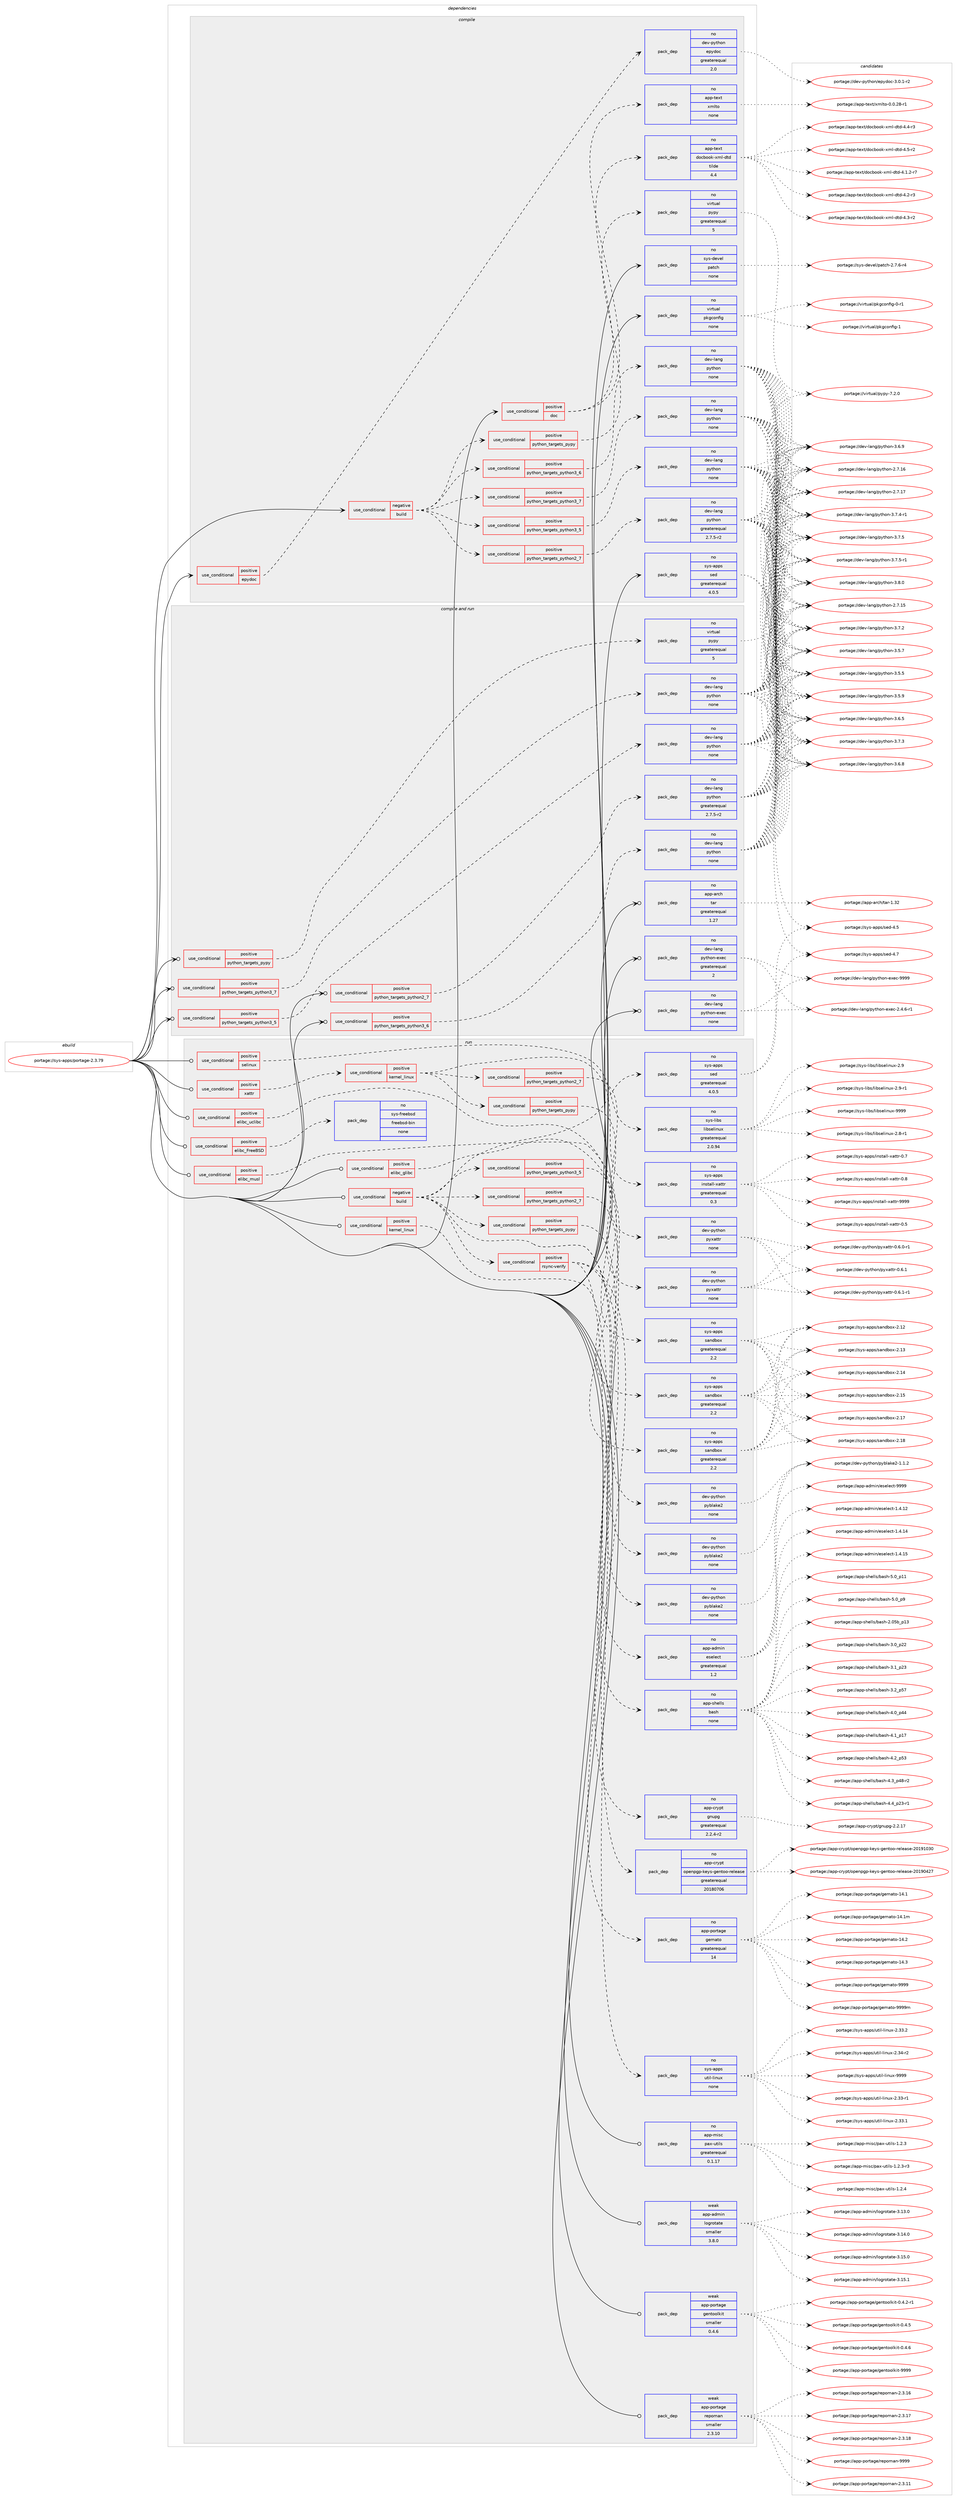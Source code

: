 digraph prolog {

# *************
# Graph options
# *************

newrank=true;
concentrate=true;
compound=true;
graph [rankdir=LR,fontname=Helvetica,fontsize=10,ranksep=1.5];#, ranksep=2.5, nodesep=0.2];
edge  [arrowhead=vee];
node  [fontname=Helvetica,fontsize=10];

# **********
# The ebuild
# **********

subgraph cluster_leftcol {
color=gray;
rank=same;
label=<<i>ebuild</i>>;
id [label="portage://sys-apps/portage-2.3.79", color=red, width=4, href="../sys-apps/portage-2.3.79.svg"];
}

# ****************
# The dependencies
# ****************

subgraph cluster_midcol {
color=gray;
label=<<i>dependencies</i>>;
subgraph cluster_compile {
fillcolor="#eeeeee";
style=filled;
label=<<i>compile</i>>;
subgraph cond99836 {
dependency410376 [label=<<TABLE BORDER="0" CELLBORDER="1" CELLSPACING="0" CELLPADDING="4"><TR><TD ROWSPAN="3" CELLPADDING="10">use_conditional</TD></TR><TR><TD>negative</TD></TR><TR><TD>build</TD></TR></TABLE>>, shape=none, color=red];
subgraph cond99837 {
dependency410377 [label=<<TABLE BORDER="0" CELLBORDER="1" CELLSPACING="0" CELLPADDING="4"><TR><TD ROWSPAN="3" CELLPADDING="10">use_conditional</TD></TR><TR><TD>positive</TD></TR><TR><TD>python_targets_pypy</TD></TR></TABLE>>, shape=none, color=red];
subgraph pack303692 {
dependency410378 [label=<<TABLE BORDER="0" CELLBORDER="1" CELLSPACING="0" CELLPADDING="4" WIDTH="220"><TR><TD ROWSPAN="6" CELLPADDING="30">pack_dep</TD></TR><TR><TD WIDTH="110">no</TD></TR><TR><TD>virtual</TD></TR><TR><TD>pypy</TD></TR><TR><TD>greaterequal</TD></TR><TR><TD>5</TD></TR></TABLE>>, shape=none, color=blue];
}
dependency410377:e -> dependency410378:w [weight=20,style="dashed",arrowhead="vee"];
}
dependency410376:e -> dependency410377:w [weight=20,style="dashed",arrowhead="vee"];
subgraph cond99838 {
dependency410379 [label=<<TABLE BORDER="0" CELLBORDER="1" CELLSPACING="0" CELLPADDING="4"><TR><TD ROWSPAN="3" CELLPADDING="10">use_conditional</TD></TR><TR><TD>positive</TD></TR><TR><TD>python_targets_python2_7</TD></TR></TABLE>>, shape=none, color=red];
subgraph pack303693 {
dependency410380 [label=<<TABLE BORDER="0" CELLBORDER="1" CELLSPACING="0" CELLPADDING="4" WIDTH="220"><TR><TD ROWSPAN="6" CELLPADDING="30">pack_dep</TD></TR><TR><TD WIDTH="110">no</TD></TR><TR><TD>dev-lang</TD></TR><TR><TD>python</TD></TR><TR><TD>greaterequal</TD></TR><TR><TD>2.7.5-r2</TD></TR></TABLE>>, shape=none, color=blue];
}
dependency410379:e -> dependency410380:w [weight=20,style="dashed",arrowhead="vee"];
}
dependency410376:e -> dependency410379:w [weight=20,style="dashed",arrowhead="vee"];
subgraph cond99839 {
dependency410381 [label=<<TABLE BORDER="0" CELLBORDER="1" CELLSPACING="0" CELLPADDING="4"><TR><TD ROWSPAN="3" CELLPADDING="10">use_conditional</TD></TR><TR><TD>positive</TD></TR><TR><TD>python_targets_python3_5</TD></TR></TABLE>>, shape=none, color=red];
subgraph pack303694 {
dependency410382 [label=<<TABLE BORDER="0" CELLBORDER="1" CELLSPACING="0" CELLPADDING="4" WIDTH="220"><TR><TD ROWSPAN="6" CELLPADDING="30">pack_dep</TD></TR><TR><TD WIDTH="110">no</TD></TR><TR><TD>dev-lang</TD></TR><TR><TD>python</TD></TR><TR><TD>none</TD></TR><TR><TD></TD></TR></TABLE>>, shape=none, color=blue];
}
dependency410381:e -> dependency410382:w [weight=20,style="dashed",arrowhead="vee"];
}
dependency410376:e -> dependency410381:w [weight=20,style="dashed",arrowhead="vee"];
subgraph cond99840 {
dependency410383 [label=<<TABLE BORDER="0" CELLBORDER="1" CELLSPACING="0" CELLPADDING="4"><TR><TD ROWSPAN="3" CELLPADDING="10">use_conditional</TD></TR><TR><TD>positive</TD></TR><TR><TD>python_targets_python3_6</TD></TR></TABLE>>, shape=none, color=red];
subgraph pack303695 {
dependency410384 [label=<<TABLE BORDER="0" CELLBORDER="1" CELLSPACING="0" CELLPADDING="4" WIDTH="220"><TR><TD ROWSPAN="6" CELLPADDING="30">pack_dep</TD></TR><TR><TD WIDTH="110">no</TD></TR><TR><TD>dev-lang</TD></TR><TR><TD>python</TD></TR><TR><TD>none</TD></TR><TR><TD></TD></TR></TABLE>>, shape=none, color=blue];
}
dependency410383:e -> dependency410384:w [weight=20,style="dashed",arrowhead="vee"];
}
dependency410376:e -> dependency410383:w [weight=20,style="dashed",arrowhead="vee"];
subgraph cond99841 {
dependency410385 [label=<<TABLE BORDER="0" CELLBORDER="1" CELLSPACING="0" CELLPADDING="4"><TR><TD ROWSPAN="3" CELLPADDING="10">use_conditional</TD></TR><TR><TD>positive</TD></TR><TR><TD>python_targets_python3_7</TD></TR></TABLE>>, shape=none, color=red];
subgraph pack303696 {
dependency410386 [label=<<TABLE BORDER="0" CELLBORDER="1" CELLSPACING="0" CELLPADDING="4" WIDTH="220"><TR><TD ROWSPAN="6" CELLPADDING="30">pack_dep</TD></TR><TR><TD WIDTH="110">no</TD></TR><TR><TD>dev-lang</TD></TR><TR><TD>python</TD></TR><TR><TD>none</TD></TR><TR><TD></TD></TR></TABLE>>, shape=none, color=blue];
}
dependency410385:e -> dependency410386:w [weight=20,style="dashed",arrowhead="vee"];
}
dependency410376:e -> dependency410385:w [weight=20,style="dashed",arrowhead="vee"];
}
id:e -> dependency410376:w [weight=20,style="solid",arrowhead="vee"];
subgraph cond99842 {
dependency410387 [label=<<TABLE BORDER="0" CELLBORDER="1" CELLSPACING="0" CELLPADDING="4"><TR><TD ROWSPAN="3" CELLPADDING="10">use_conditional</TD></TR><TR><TD>positive</TD></TR><TR><TD>doc</TD></TR></TABLE>>, shape=none, color=red];
subgraph pack303697 {
dependency410388 [label=<<TABLE BORDER="0" CELLBORDER="1" CELLSPACING="0" CELLPADDING="4" WIDTH="220"><TR><TD ROWSPAN="6" CELLPADDING="30">pack_dep</TD></TR><TR><TD WIDTH="110">no</TD></TR><TR><TD>app-text</TD></TR><TR><TD>xmlto</TD></TR><TR><TD>none</TD></TR><TR><TD></TD></TR></TABLE>>, shape=none, color=blue];
}
dependency410387:e -> dependency410388:w [weight=20,style="dashed",arrowhead="vee"];
subgraph pack303698 {
dependency410389 [label=<<TABLE BORDER="0" CELLBORDER="1" CELLSPACING="0" CELLPADDING="4" WIDTH="220"><TR><TD ROWSPAN="6" CELLPADDING="30">pack_dep</TD></TR><TR><TD WIDTH="110">no</TD></TR><TR><TD>app-text</TD></TR><TR><TD>docbook-xml-dtd</TD></TR><TR><TD>tilde</TD></TR><TR><TD>4.4</TD></TR></TABLE>>, shape=none, color=blue];
}
dependency410387:e -> dependency410389:w [weight=20,style="dashed",arrowhead="vee"];
}
id:e -> dependency410387:w [weight=20,style="solid",arrowhead="vee"];
subgraph cond99843 {
dependency410390 [label=<<TABLE BORDER="0" CELLBORDER="1" CELLSPACING="0" CELLPADDING="4"><TR><TD ROWSPAN="3" CELLPADDING="10">use_conditional</TD></TR><TR><TD>positive</TD></TR><TR><TD>epydoc</TD></TR></TABLE>>, shape=none, color=red];
subgraph pack303699 {
dependency410391 [label=<<TABLE BORDER="0" CELLBORDER="1" CELLSPACING="0" CELLPADDING="4" WIDTH="220"><TR><TD ROWSPAN="6" CELLPADDING="30">pack_dep</TD></TR><TR><TD WIDTH="110">no</TD></TR><TR><TD>dev-python</TD></TR><TR><TD>epydoc</TD></TR><TR><TD>greaterequal</TD></TR><TR><TD>2.0</TD></TR></TABLE>>, shape=none, color=blue];
}
dependency410390:e -> dependency410391:w [weight=20,style="dashed",arrowhead="vee"];
}
id:e -> dependency410390:w [weight=20,style="solid",arrowhead="vee"];
subgraph pack303700 {
dependency410392 [label=<<TABLE BORDER="0" CELLBORDER="1" CELLSPACING="0" CELLPADDING="4" WIDTH="220"><TR><TD ROWSPAN="6" CELLPADDING="30">pack_dep</TD></TR><TR><TD WIDTH="110">no</TD></TR><TR><TD>sys-apps</TD></TR><TR><TD>sed</TD></TR><TR><TD>greaterequal</TD></TR><TR><TD>4.0.5</TD></TR></TABLE>>, shape=none, color=blue];
}
id:e -> dependency410392:w [weight=20,style="solid",arrowhead="vee"];
subgraph pack303701 {
dependency410393 [label=<<TABLE BORDER="0" CELLBORDER="1" CELLSPACING="0" CELLPADDING="4" WIDTH="220"><TR><TD ROWSPAN="6" CELLPADDING="30">pack_dep</TD></TR><TR><TD WIDTH="110">no</TD></TR><TR><TD>sys-devel</TD></TR><TR><TD>patch</TD></TR><TR><TD>none</TD></TR><TR><TD></TD></TR></TABLE>>, shape=none, color=blue];
}
id:e -> dependency410393:w [weight=20,style="solid",arrowhead="vee"];
subgraph pack303702 {
dependency410394 [label=<<TABLE BORDER="0" CELLBORDER="1" CELLSPACING="0" CELLPADDING="4" WIDTH="220"><TR><TD ROWSPAN="6" CELLPADDING="30">pack_dep</TD></TR><TR><TD WIDTH="110">no</TD></TR><TR><TD>virtual</TD></TR><TR><TD>pkgconfig</TD></TR><TR><TD>none</TD></TR><TR><TD></TD></TR></TABLE>>, shape=none, color=blue];
}
id:e -> dependency410394:w [weight=20,style="solid",arrowhead="vee"];
}
subgraph cluster_compileandrun {
fillcolor="#eeeeee";
style=filled;
label=<<i>compile and run</i>>;
subgraph cond99844 {
dependency410395 [label=<<TABLE BORDER="0" CELLBORDER="1" CELLSPACING="0" CELLPADDING="4"><TR><TD ROWSPAN="3" CELLPADDING="10">use_conditional</TD></TR><TR><TD>positive</TD></TR><TR><TD>python_targets_pypy</TD></TR></TABLE>>, shape=none, color=red];
subgraph pack303703 {
dependency410396 [label=<<TABLE BORDER="0" CELLBORDER="1" CELLSPACING="0" CELLPADDING="4" WIDTH="220"><TR><TD ROWSPAN="6" CELLPADDING="30">pack_dep</TD></TR><TR><TD WIDTH="110">no</TD></TR><TR><TD>virtual</TD></TR><TR><TD>pypy</TD></TR><TR><TD>greaterequal</TD></TR><TR><TD>5</TD></TR></TABLE>>, shape=none, color=blue];
}
dependency410395:e -> dependency410396:w [weight=20,style="dashed",arrowhead="vee"];
}
id:e -> dependency410395:w [weight=20,style="solid",arrowhead="odotvee"];
subgraph cond99845 {
dependency410397 [label=<<TABLE BORDER="0" CELLBORDER="1" CELLSPACING="0" CELLPADDING="4"><TR><TD ROWSPAN="3" CELLPADDING="10">use_conditional</TD></TR><TR><TD>positive</TD></TR><TR><TD>python_targets_python2_7</TD></TR></TABLE>>, shape=none, color=red];
subgraph pack303704 {
dependency410398 [label=<<TABLE BORDER="0" CELLBORDER="1" CELLSPACING="0" CELLPADDING="4" WIDTH="220"><TR><TD ROWSPAN="6" CELLPADDING="30">pack_dep</TD></TR><TR><TD WIDTH="110">no</TD></TR><TR><TD>dev-lang</TD></TR><TR><TD>python</TD></TR><TR><TD>greaterequal</TD></TR><TR><TD>2.7.5-r2</TD></TR></TABLE>>, shape=none, color=blue];
}
dependency410397:e -> dependency410398:w [weight=20,style="dashed",arrowhead="vee"];
}
id:e -> dependency410397:w [weight=20,style="solid",arrowhead="odotvee"];
subgraph cond99846 {
dependency410399 [label=<<TABLE BORDER="0" CELLBORDER="1" CELLSPACING="0" CELLPADDING="4"><TR><TD ROWSPAN="3" CELLPADDING="10">use_conditional</TD></TR><TR><TD>positive</TD></TR><TR><TD>python_targets_python3_5</TD></TR></TABLE>>, shape=none, color=red];
subgraph pack303705 {
dependency410400 [label=<<TABLE BORDER="0" CELLBORDER="1" CELLSPACING="0" CELLPADDING="4" WIDTH="220"><TR><TD ROWSPAN="6" CELLPADDING="30">pack_dep</TD></TR><TR><TD WIDTH="110">no</TD></TR><TR><TD>dev-lang</TD></TR><TR><TD>python</TD></TR><TR><TD>none</TD></TR><TR><TD></TD></TR></TABLE>>, shape=none, color=blue];
}
dependency410399:e -> dependency410400:w [weight=20,style="dashed",arrowhead="vee"];
}
id:e -> dependency410399:w [weight=20,style="solid",arrowhead="odotvee"];
subgraph cond99847 {
dependency410401 [label=<<TABLE BORDER="0" CELLBORDER="1" CELLSPACING="0" CELLPADDING="4"><TR><TD ROWSPAN="3" CELLPADDING="10">use_conditional</TD></TR><TR><TD>positive</TD></TR><TR><TD>python_targets_python3_6</TD></TR></TABLE>>, shape=none, color=red];
subgraph pack303706 {
dependency410402 [label=<<TABLE BORDER="0" CELLBORDER="1" CELLSPACING="0" CELLPADDING="4" WIDTH="220"><TR><TD ROWSPAN="6" CELLPADDING="30">pack_dep</TD></TR><TR><TD WIDTH="110">no</TD></TR><TR><TD>dev-lang</TD></TR><TR><TD>python</TD></TR><TR><TD>none</TD></TR><TR><TD></TD></TR></TABLE>>, shape=none, color=blue];
}
dependency410401:e -> dependency410402:w [weight=20,style="dashed",arrowhead="vee"];
}
id:e -> dependency410401:w [weight=20,style="solid",arrowhead="odotvee"];
subgraph cond99848 {
dependency410403 [label=<<TABLE BORDER="0" CELLBORDER="1" CELLSPACING="0" CELLPADDING="4"><TR><TD ROWSPAN="3" CELLPADDING="10">use_conditional</TD></TR><TR><TD>positive</TD></TR><TR><TD>python_targets_python3_7</TD></TR></TABLE>>, shape=none, color=red];
subgraph pack303707 {
dependency410404 [label=<<TABLE BORDER="0" CELLBORDER="1" CELLSPACING="0" CELLPADDING="4" WIDTH="220"><TR><TD ROWSPAN="6" CELLPADDING="30">pack_dep</TD></TR><TR><TD WIDTH="110">no</TD></TR><TR><TD>dev-lang</TD></TR><TR><TD>python</TD></TR><TR><TD>none</TD></TR><TR><TD></TD></TR></TABLE>>, shape=none, color=blue];
}
dependency410403:e -> dependency410404:w [weight=20,style="dashed",arrowhead="vee"];
}
id:e -> dependency410403:w [weight=20,style="solid",arrowhead="odotvee"];
subgraph pack303708 {
dependency410405 [label=<<TABLE BORDER="0" CELLBORDER="1" CELLSPACING="0" CELLPADDING="4" WIDTH="220"><TR><TD ROWSPAN="6" CELLPADDING="30">pack_dep</TD></TR><TR><TD WIDTH="110">no</TD></TR><TR><TD>app-arch</TD></TR><TR><TD>tar</TD></TR><TR><TD>greaterequal</TD></TR><TR><TD>1.27</TD></TR></TABLE>>, shape=none, color=blue];
}
id:e -> dependency410405:w [weight=20,style="solid",arrowhead="odotvee"];
subgraph pack303709 {
dependency410406 [label=<<TABLE BORDER="0" CELLBORDER="1" CELLSPACING="0" CELLPADDING="4" WIDTH="220"><TR><TD ROWSPAN="6" CELLPADDING="30">pack_dep</TD></TR><TR><TD WIDTH="110">no</TD></TR><TR><TD>dev-lang</TD></TR><TR><TD>python-exec</TD></TR><TR><TD>greaterequal</TD></TR><TR><TD>2</TD></TR></TABLE>>, shape=none, color=blue];
}
id:e -> dependency410406:w [weight=20,style="solid",arrowhead="odotvee"];
subgraph pack303710 {
dependency410407 [label=<<TABLE BORDER="0" CELLBORDER="1" CELLSPACING="0" CELLPADDING="4" WIDTH="220"><TR><TD ROWSPAN="6" CELLPADDING="30">pack_dep</TD></TR><TR><TD WIDTH="110">no</TD></TR><TR><TD>dev-lang</TD></TR><TR><TD>python-exec</TD></TR><TR><TD>none</TD></TR><TR><TD></TD></TR></TABLE>>, shape=none, color=blue];
}
id:e -> dependency410407:w [weight=20,style="solid",arrowhead="odotvee"];
}
subgraph cluster_run {
fillcolor="#eeeeee";
style=filled;
label=<<i>run</i>>;
subgraph cond99849 {
dependency410408 [label=<<TABLE BORDER="0" CELLBORDER="1" CELLSPACING="0" CELLPADDING="4"><TR><TD ROWSPAN="3" CELLPADDING="10">use_conditional</TD></TR><TR><TD>negative</TD></TR><TR><TD>build</TD></TR></TABLE>>, shape=none, color=red];
subgraph pack303711 {
dependency410409 [label=<<TABLE BORDER="0" CELLBORDER="1" CELLSPACING="0" CELLPADDING="4" WIDTH="220"><TR><TD ROWSPAN="6" CELLPADDING="30">pack_dep</TD></TR><TR><TD WIDTH="110">no</TD></TR><TR><TD>sys-apps</TD></TR><TR><TD>sed</TD></TR><TR><TD>greaterequal</TD></TR><TR><TD>4.0.5</TD></TR></TABLE>>, shape=none, color=blue];
}
dependency410408:e -> dependency410409:w [weight=20,style="dashed",arrowhead="vee"];
subgraph pack303712 {
dependency410410 [label=<<TABLE BORDER="0" CELLBORDER="1" CELLSPACING="0" CELLPADDING="4" WIDTH="220"><TR><TD ROWSPAN="6" CELLPADDING="30">pack_dep</TD></TR><TR><TD WIDTH="110">no</TD></TR><TR><TD>app-shells</TD></TR><TR><TD>bash</TD></TR><TR><TD>none</TD></TR><TR><TD></TD></TR></TABLE>>, shape=none, color=blue];
}
dependency410408:e -> dependency410410:w [weight=20,style="dashed",arrowhead="vee"];
subgraph pack303713 {
dependency410411 [label=<<TABLE BORDER="0" CELLBORDER="1" CELLSPACING="0" CELLPADDING="4" WIDTH="220"><TR><TD ROWSPAN="6" CELLPADDING="30">pack_dep</TD></TR><TR><TD WIDTH="110">no</TD></TR><TR><TD>app-admin</TD></TR><TR><TD>eselect</TD></TR><TR><TD>greaterequal</TD></TR><TR><TD>1.2</TD></TR></TABLE>>, shape=none, color=blue];
}
dependency410408:e -> dependency410411:w [weight=20,style="dashed",arrowhead="vee"];
subgraph cond99850 {
dependency410412 [label=<<TABLE BORDER="0" CELLBORDER="1" CELLSPACING="0" CELLPADDING="4"><TR><TD ROWSPAN="3" CELLPADDING="10">use_conditional</TD></TR><TR><TD>positive</TD></TR><TR><TD>python_targets_pypy</TD></TR></TABLE>>, shape=none, color=red];
subgraph pack303714 {
dependency410413 [label=<<TABLE BORDER="0" CELLBORDER="1" CELLSPACING="0" CELLPADDING="4" WIDTH="220"><TR><TD ROWSPAN="6" CELLPADDING="30">pack_dep</TD></TR><TR><TD WIDTH="110">no</TD></TR><TR><TD>dev-python</TD></TR><TR><TD>pyblake2</TD></TR><TR><TD>none</TD></TR><TR><TD></TD></TR></TABLE>>, shape=none, color=blue];
}
dependency410412:e -> dependency410413:w [weight=20,style="dashed",arrowhead="vee"];
}
dependency410408:e -> dependency410412:w [weight=20,style="dashed",arrowhead="vee"];
subgraph cond99851 {
dependency410414 [label=<<TABLE BORDER="0" CELLBORDER="1" CELLSPACING="0" CELLPADDING="4"><TR><TD ROWSPAN="3" CELLPADDING="10">use_conditional</TD></TR><TR><TD>positive</TD></TR><TR><TD>python_targets_python2_7</TD></TR></TABLE>>, shape=none, color=red];
subgraph pack303715 {
dependency410415 [label=<<TABLE BORDER="0" CELLBORDER="1" CELLSPACING="0" CELLPADDING="4" WIDTH="220"><TR><TD ROWSPAN="6" CELLPADDING="30">pack_dep</TD></TR><TR><TD WIDTH="110">no</TD></TR><TR><TD>dev-python</TD></TR><TR><TD>pyblake2</TD></TR><TR><TD>none</TD></TR><TR><TD></TD></TR></TABLE>>, shape=none, color=blue];
}
dependency410414:e -> dependency410415:w [weight=20,style="dashed",arrowhead="vee"];
}
dependency410408:e -> dependency410414:w [weight=20,style="dashed",arrowhead="vee"];
subgraph cond99852 {
dependency410416 [label=<<TABLE BORDER="0" CELLBORDER="1" CELLSPACING="0" CELLPADDING="4"><TR><TD ROWSPAN="3" CELLPADDING="10">use_conditional</TD></TR><TR><TD>positive</TD></TR><TR><TD>python_targets_python3_5</TD></TR></TABLE>>, shape=none, color=red];
subgraph pack303716 {
dependency410417 [label=<<TABLE BORDER="0" CELLBORDER="1" CELLSPACING="0" CELLPADDING="4" WIDTH="220"><TR><TD ROWSPAN="6" CELLPADDING="30">pack_dep</TD></TR><TR><TD WIDTH="110">no</TD></TR><TR><TD>dev-python</TD></TR><TR><TD>pyblake2</TD></TR><TR><TD>none</TD></TR><TR><TD></TD></TR></TABLE>>, shape=none, color=blue];
}
dependency410416:e -> dependency410417:w [weight=20,style="dashed",arrowhead="vee"];
}
dependency410408:e -> dependency410416:w [weight=20,style="dashed",arrowhead="vee"];
subgraph cond99853 {
dependency410418 [label=<<TABLE BORDER="0" CELLBORDER="1" CELLSPACING="0" CELLPADDING="4"><TR><TD ROWSPAN="3" CELLPADDING="10">use_conditional</TD></TR><TR><TD>positive</TD></TR><TR><TD>rsync-verify</TD></TR></TABLE>>, shape=none, color=red];
subgraph pack303717 {
dependency410419 [label=<<TABLE BORDER="0" CELLBORDER="1" CELLSPACING="0" CELLPADDING="4" WIDTH="220"><TR><TD ROWSPAN="6" CELLPADDING="30">pack_dep</TD></TR><TR><TD WIDTH="110">no</TD></TR><TR><TD>app-portage</TD></TR><TR><TD>gemato</TD></TR><TR><TD>greaterequal</TD></TR><TR><TD>14</TD></TR></TABLE>>, shape=none, color=blue];
}
dependency410418:e -> dependency410419:w [weight=20,style="dashed",arrowhead="vee"];
subgraph pack303718 {
dependency410420 [label=<<TABLE BORDER="0" CELLBORDER="1" CELLSPACING="0" CELLPADDING="4" WIDTH="220"><TR><TD ROWSPAN="6" CELLPADDING="30">pack_dep</TD></TR><TR><TD WIDTH="110">no</TD></TR><TR><TD>app-crypt</TD></TR><TR><TD>openpgp-keys-gentoo-release</TD></TR><TR><TD>greaterequal</TD></TR><TR><TD>20180706</TD></TR></TABLE>>, shape=none, color=blue];
}
dependency410418:e -> dependency410420:w [weight=20,style="dashed",arrowhead="vee"];
subgraph pack303719 {
dependency410421 [label=<<TABLE BORDER="0" CELLBORDER="1" CELLSPACING="0" CELLPADDING="4" WIDTH="220"><TR><TD ROWSPAN="6" CELLPADDING="30">pack_dep</TD></TR><TR><TD WIDTH="110">no</TD></TR><TR><TD>app-crypt</TD></TR><TR><TD>gnupg</TD></TR><TR><TD>greaterequal</TD></TR><TR><TD>2.2.4-r2</TD></TR></TABLE>>, shape=none, color=blue];
}
dependency410418:e -> dependency410421:w [weight=20,style="dashed",arrowhead="vee"];
}
dependency410408:e -> dependency410418:w [weight=20,style="dashed",arrowhead="vee"];
}
id:e -> dependency410408:w [weight=20,style="solid",arrowhead="odot"];
subgraph cond99854 {
dependency410422 [label=<<TABLE BORDER="0" CELLBORDER="1" CELLSPACING="0" CELLPADDING="4"><TR><TD ROWSPAN="3" CELLPADDING="10">use_conditional</TD></TR><TR><TD>positive</TD></TR><TR><TD>elibc_FreeBSD</TD></TR></TABLE>>, shape=none, color=red];
subgraph pack303720 {
dependency410423 [label=<<TABLE BORDER="0" CELLBORDER="1" CELLSPACING="0" CELLPADDING="4" WIDTH="220"><TR><TD ROWSPAN="6" CELLPADDING="30">pack_dep</TD></TR><TR><TD WIDTH="110">no</TD></TR><TR><TD>sys-freebsd</TD></TR><TR><TD>freebsd-bin</TD></TR><TR><TD>none</TD></TR><TR><TD></TD></TR></TABLE>>, shape=none, color=blue];
}
dependency410422:e -> dependency410423:w [weight=20,style="dashed",arrowhead="vee"];
}
id:e -> dependency410422:w [weight=20,style="solid",arrowhead="odot"];
subgraph cond99855 {
dependency410424 [label=<<TABLE BORDER="0" CELLBORDER="1" CELLSPACING="0" CELLPADDING="4"><TR><TD ROWSPAN="3" CELLPADDING="10">use_conditional</TD></TR><TR><TD>positive</TD></TR><TR><TD>elibc_glibc</TD></TR></TABLE>>, shape=none, color=red];
subgraph pack303721 {
dependency410425 [label=<<TABLE BORDER="0" CELLBORDER="1" CELLSPACING="0" CELLPADDING="4" WIDTH="220"><TR><TD ROWSPAN="6" CELLPADDING="30">pack_dep</TD></TR><TR><TD WIDTH="110">no</TD></TR><TR><TD>sys-apps</TD></TR><TR><TD>sandbox</TD></TR><TR><TD>greaterequal</TD></TR><TR><TD>2.2</TD></TR></TABLE>>, shape=none, color=blue];
}
dependency410424:e -> dependency410425:w [weight=20,style="dashed",arrowhead="vee"];
}
id:e -> dependency410424:w [weight=20,style="solid",arrowhead="odot"];
subgraph cond99856 {
dependency410426 [label=<<TABLE BORDER="0" CELLBORDER="1" CELLSPACING="0" CELLPADDING="4"><TR><TD ROWSPAN="3" CELLPADDING="10">use_conditional</TD></TR><TR><TD>positive</TD></TR><TR><TD>elibc_musl</TD></TR></TABLE>>, shape=none, color=red];
subgraph pack303722 {
dependency410427 [label=<<TABLE BORDER="0" CELLBORDER="1" CELLSPACING="0" CELLPADDING="4" WIDTH="220"><TR><TD ROWSPAN="6" CELLPADDING="30">pack_dep</TD></TR><TR><TD WIDTH="110">no</TD></TR><TR><TD>sys-apps</TD></TR><TR><TD>sandbox</TD></TR><TR><TD>greaterequal</TD></TR><TR><TD>2.2</TD></TR></TABLE>>, shape=none, color=blue];
}
dependency410426:e -> dependency410427:w [weight=20,style="dashed",arrowhead="vee"];
}
id:e -> dependency410426:w [weight=20,style="solid",arrowhead="odot"];
subgraph cond99857 {
dependency410428 [label=<<TABLE BORDER="0" CELLBORDER="1" CELLSPACING="0" CELLPADDING="4"><TR><TD ROWSPAN="3" CELLPADDING="10">use_conditional</TD></TR><TR><TD>positive</TD></TR><TR><TD>elibc_uclibc</TD></TR></TABLE>>, shape=none, color=red];
subgraph pack303723 {
dependency410429 [label=<<TABLE BORDER="0" CELLBORDER="1" CELLSPACING="0" CELLPADDING="4" WIDTH="220"><TR><TD ROWSPAN="6" CELLPADDING="30">pack_dep</TD></TR><TR><TD WIDTH="110">no</TD></TR><TR><TD>sys-apps</TD></TR><TR><TD>sandbox</TD></TR><TR><TD>greaterequal</TD></TR><TR><TD>2.2</TD></TR></TABLE>>, shape=none, color=blue];
}
dependency410428:e -> dependency410429:w [weight=20,style="dashed",arrowhead="vee"];
}
id:e -> dependency410428:w [weight=20,style="solid",arrowhead="odot"];
subgraph cond99858 {
dependency410430 [label=<<TABLE BORDER="0" CELLBORDER="1" CELLSPACING="0" CELLPADDING="4"><TR><TD ROWSPAN="3" CELLPADDING="10">use_conditional</TD></TR><TR><TD>positive</TD></TR><TR><TD>kernel_linux</TD></TR></TABLE>>, shape=none, color=red];
subgraph pack303724 {
dependency410431 [label=<<TABLE BORDER="0" CELLBORDER="1" CELLSPACING="0" CELLPADDING="4" WIDTH="220"><TR><TD ROWSPAN="6" CELLPADDING="30">pack_dep</TD></TR><TR><TD WIDTH="110">no</TD></TR><TR><TD>sys-apps</TD></TR><TR><TD>util-linux</TD></TR><TR><TD>none</TD></TR><TR><TD></TD></TR></TABLE>>, shape=none, color=blue];
}
dependency410430:e -> dependency410431:w [weight=20,style="dashed",arrowhead="vee"];
}
id:e -> dependency410430:w [weight=20,style="solid",arrowhead="odot"];
subgraph cond99859 {
dependency410432 [label=<<TABLE BORDER="0" CELLBORDER="1" CELLSPACING="0" CELLPADDING="4"><TR><TD ROWSPAN="3" CELLPADDING="10">use_conditional</TD></TR><TR><TD>positive</TD></TR><TR><TD>selinux</TD></TR></TABLE>>, shape=none, color=red];
subgraph pack303725 {
dependency410433 [label=<<TABLE BORDER="0" CELLBORDER="1" CELLSPACING="0" CELLPADDING="4" WIDTH="220"><TR><TD ROWSPAN="6" CELLPADDING="30">pack_dep</TD></TR><TR><TD WIDTH="110">no</TD></TR><TR><TD>sys-libs</TD></TR><TR><TD>libselinux</TD></TR><TR><TD>greaterequal</TD></TR><TR><TD>2.0.94</TD></TR></TABLE>>, shape=none, color=blue];
}
dependency410432:e -> dependency410433:w [weight=20,style="dashed",arrowhead="vee"];
}
id:e -> dependency410432:w [weight=20,style="solid",arrowhead="odot"];
subgraph cond99860 {
dependency410434 [label=<<TABLE BORDER="0" CELLBORDER="1" CELLSPACING="0" CELLPADDING="4"><TR><TD ROWSPAN="3" CELLPADDING="10">use_conditional</TD></TR><TR><TD>positive</TD></TR><TR><TD>xattr</TD></TR></TABLE>>, shape=none, color=red];
subgraph cond99861 {
dependency410435 [label=<<TABLE BORDER="0" CELLBORDER="1" CELLSPACING="0" CELLPADDING="4"><TR><TD ROWSPAN="3" CELLPADDING="10">use_conditional</TD></TR><TR><TD>positive</TD></TR><TR><TD>kernel_linux</TD></TR></TABLE>>, shape=none, color=red];
subgraph pack303726 {
dependency410436 [label=<<TABLE BORDER="0" CELLBORDER="1" CELLSPACING="0" CELLPADDING="4" WIDTH="220"><TR><TD ROWSPAN="6" CELLPADDING="30">pack_dep</TD></TR><TR><TD WIDTH="110">no</TD></TR><TR><TD>sys-apps</TD></TR><TR><TD>install-xattr</TD></TR><TR><TD>greaterequal</TD></TR><TR><TD>0.3</TD></TR></TABLE>>, shape=none, color=blue];
}
dependency410435:e -> dependency410436:w [weight=20,style="dashed",arrowhead="vee"];
subgraph cond99862 {
dependency410437 [label=<<TABLE BORDER="0" CELLBORDER="1" CELLSPACING="0" CELLPADDING="4"><TR><TD ROWSPAN="3" CELLPADDING="10">use_conditional</TD></TR><TR><TD>positive</TD></TR><TR><TD>python_targets_pypy</TD></TR></TABLE>>, shape=none, color=red];
subgraph pack303727 {
dependency410438 [label=<<TABLE BORDER="0" CELLBORDER="1" CELLSPACING="0" CELLPADDING="4" WIDTH="220"><TR><TD ROWSPAN="6" CELLPADDING="30">pack_dep</TD></TR><TR><TD WIDTH="110">no</TD></TR><TR><TD>dev-python</TD></TR><TR><TD>pyxattr</TD></TR><TR><TD>none</TD></TR><TR><TD></TD></TR></TABLE>>, shape=none, color=blue];
}
dependency410437:e -> dependency410438:w [weight=20,style="dashed",arrowhead="vee"];
}
dependency410435:e -> dependency410437:w [weight=20,style="dashed",arrowhead="vee"];
subgraph cond99863 {
dependency410439 [label=<<TABLE BORDER="0" CELLBORDER="1" CELLSPACING="0" CELLPADDING="4"><TR><TD ROWSPAN="3" CELLPADDING="10">use_conditional</TD></TR><TR><TD>positive</TD></TR><TR><TD>python_targets_python2_7</TD></TR></TABLE>>, shape=none, color=red];
subgraph pack303728 {
dependency410440 [label=<<TABLE BORDER="0" CELLBORDER="1" CELLSPACING="0" CELLPADDING="4" WIDTH="220"><TR><TD ROWSPAN="6" CELLPADDING="30">pack_dep</TD></TR><TR><TD WIDTH="110">no</TD></TR><TR><TD>dev-python</TD></TR><TR><TD>pyxattr</TD></TR><TR><TD>none</TD></TR><TR><TD></TD></TR></TABLE>>, shape=none, color=blue];
}
dependency410439:e -> dependency410440:w [weight=20,style="dashed",arrowhead="vee"];
}
dependency410435:e -> dependency410439:w [weight=20,style="dashed",arrowhead="vee"];
}
dependency410434:e -> dependency410435:w [weight=20,style="dashed",arrowhead="vee"];
}
id:e -> dependency410434:w [weight=20,style="solid",arrowhead="odot"];
subgraph pack303729 {
dependency410441 [label=<<TABLE BORDER="0" CELLBORDER="1" CELLSPACING="0" CELLPADDING="4" WIDTH="220"><TR><TD ROWSPAN="6" CELLPADDING="30">pack_dep</TD></TR><TR><TD WIDTH="110">no</TD></TR><TR><TD>app-misc</TD></TR><TR><TD>pax-utils</TD></TR><TR><TD>greaterequal</TD></TR><TR><TD>0.1.17</TD></TR></TABLE>>, shape=none, color=blue];
}
id:e -> dependency410441:w [weight=20,style="solid",arrowhead="odot"];
subgraph pack303730 {
dependency410442 [label=<<TABLE BORDER="0" CELLBORDER="1" CELLSPACING="0" CELLPADDING="4" WIDTH="220"><TR><TD ROWSPAN="6" CELLPADDING="30">pack_dep</TD></TR><TR><TD WIDTH="110">weak</TD></TR><TR><TD>app-admin</TD></TR><TR><TD>logrotate</TD></TR><TR><TD>smaller</TD></TR><TR><TD>3.8.0</TD></TR></TABLE>>, shape=none, color=blue];
}
id:e -> dependency410442:w [weight=20,style="solid",arrowhead="odot"];
subgraph pack303731 {
dependency410443 [label=<<TABLE BORDER="0" CELLBORDER="1" CELLSPACING="0" CELLPADDING="4" WIDTH="220"><TR><TD ROWSPAN="6" CELLPADDING="30">pack_dep</TD></TR><TR><TD WIDTH="110">weak</TD></TR><TR><TD>app-portage</TD></TR><TR><TD>gentoolkit</TD></TR><TR><TD>smaller</TD></TR><TR><TD>0.4.6</TD></TR></TABLE>>, shape=none, color=blue];
}
id:e -> dependency410443:w [weight=20,style="solid",arrowhead="odot"];
subgraph pack303732 {
dependency410444 [label=<<TABLE BORDER="0" CELLBORDER="1" CELLSPACING="0" CELLPADDING="4" WIDTH="220"><TR><TD ROWSPAN="6" CELLPADDING="30">pack_dep</TD></TR><TR><TD WIDTH="110">weak</TD></TR><TR><TD>app-portage</TD></TR><TR><TD>repoman</TD></TR><TR><TD>smaller</TD></TR><TR><TD>2.3.10</TD></TR></TABLE>>, shape=none, color=blue];
}
id:e -> dependency410444:w [weight=20,style="solid",arrowhead="odot"];
}
}

# **************
# The candidates
# **************

subgraph cluster_choices {
rank=same;
color=gray;
label=<<i>candidates</i>>;

subgraph choice303692 {
color=black;
nodesep=1;
choiceportage1181051141161179710847112121112121455546504648 [label="portage://virtual/pypy-7.2.0", color=red, width=4,href="../virtual/pypy-7.2.0.svg"];
dependency410378:e -> choiceportage1181051141161179710847112121112121455546504648:w [style=dotted,weight="100"];
}
subgraph choice303693 {
color=black;
nodesep=1;
choiceportage10010111845108971101034711212111610411111045504655464953 [label="portage://dev-lang/python-2.7.15", color=red, width=4,href="../dev-lang/python-2.7.15.svg"];
choiceportage10010111845108971101034711212111610411111045504655464954 [label="portage://dev-lang/python-2.7.16", color=red, width=4,href="../dev-lang/python-2.7.16.svg"];
choiceportage10010111845108971101034711212111610411111045504655464955 [label="portage://dev-lang/python-2.7.17", color=red, width=4,href="../dev-lang/python-2.7.17.svg"];
choiceportage100101118451089711010347112121116104111110455146534653 [label="portage://dev-lang/python-3.5.5", color=red, width=4,href="../dev-lang/python-3.5.5.svg"];
choiceportage100101118451089711010347112121116104111110455146534655 [label="portage://dev-lang/python-3.5.7", color=red, width=4,href="../dev-lang/python-3.5.7.svg"];
choiceportage100101118451089711010347112121116104111110455146534657 [label="portage://dev-lang/python-3.5.9", color=red, width=4,href="../dev-lang/python-3.5.9.svg"];
choiceportage100101118451089711010347112121116104111110455146544653 [label="portage://dev-lang/python-3.6.5", color=red, width=4,href="../dev-lang/python-3.6.5.svg"];
choiceportage100101118451089711010347112121116104111110455146544656 [label="portage://dev-lang/python-3.6.8", color=red, width=4,href="../dev-lang/python-3.6.8.svg"];
choiceportage100101118451089711010347112121116104111110455146544657 [label="portage://dev-lang/python-3.6.9", color=red, width=4,href="../dev-lang/python-3.6.9.svg"];
choiceportage100101118451089711010347112121116104111110455146554650 [label="portage://dev-lang/python-3.7.2", color=red, width=4,href="../dev-lang/python-3.7.2.svg"];
choiceportage100101118451089711010347112121116104111110455146554651 [label="portage://dev-lang/python-3.7.3", color=red, width=4,href="../dev-lang/python-3.7.3.svg"];
choiceportage1001011184510897110103471121211161041111104551465546524511449 [label="portage://dev-lang/python-3.7.4-r1", color=red, width=4,href="../dev-lang/python-3.7.4-r1.svg"];
choiceportage100101118451089711010347112121116104111110455146554653 [label="portage://dev-lang/python-3.7.5", color=red, width=4,href="../dev-lang/python-3.7.5.svg"];
choiceportage1001011184510897110103471121211161041111104551465546534511449 [label="portage://dev-lang/python-3.7.5-r1", color=red, width=4,href="../dev-lang/python-3.7.5-r1.svg"];
choiceportage100101118451089711010347112121116104111110455146564648 [label="portage://dev-lang/python-3.8.0", color=red, width=4,href="../dev-lang/python-3.8.0.svg"];
dependency410380:e -> choiceportage10010111845108971101034711212111610411111045504655464953:w [style=dotted,weight="100"];
dependency410380:e -> choiceportage10010111845108971101034711212111610411111045504655464954:w [style=dotted,weight="100"];
dependency410380:e -> choiceportage10010111845108971101034711212111610411111045504655464955:w [style=dotted,weight="100"];
dependency410380:e -> choiceportage100101118451089711010347112121116104111110455146534653:w [style=dotted,weight="100"];
dependency410380:e -> choiceportage100101118451089711010347112121116104111110455146534655:w [style=dotted,weight="100"];
dependency410380:e -> choiceportage100101118451089711010347112121116104111110455146534657:w [style=dotted,weight="100"];
dependency410380:e -> choiceportage100101118451089711010347112121116104111110455146544653:w [style=dotted,weight="100"];
dependency410380:e -> choiceportage100101118451089711010347112121116104111110455146544656:w [style=dotted,weight="100"];
dependency410380:e -> choiceportage100101118451089711010347112121116104111110455146544657:w [style=dotted,weight="100"];
dependency410380:e -> choiceportage100101118451089711010347112121116104111110455146554650:w [style=dotted,weight="100"];
dependency410380:e -> choiceportage100101118451089711010347112121116104111110455146554651:w [style=dotted,weight="100"];
dependency410380:e -> choiceportage1001011184510897110103471121211161041111104551465546524511449:w [style=dotted,weight="100"];
dependency410380:e -> choiceportage100101118451089711010347112121116104111110455146554653:w [style=dotted,weight="100"];
dependency410380:e -> choiceportage1001011184510897110103471121211161041111104551465546534511449:w [style=dotted,weight="100"];
dependency410380:e -> choiceportage100101118451089711010347112121116104111110455146564648:w [style=dotted,weight="100"];
}
subgraph choice303694 {
color=black;
nodesep=1;
choiceportage10010111845108971101034711212111610411111045504655464953 [label="portage://dev-lang/python-2.7.15", color=red, width=4,href="../dev-lang/python-2.7.15.svg"];
choiceportage10010111845108971101034711212111610411111045504655464954 [label="portage://dev-lang/python-2.7.16", color=red, width=4,href="../dev-lang/python-2.7.16.svg"];
choiceportage10010111845108971101034711212111610411111045504655464955 [label="portage://dev-lang/python-2.7.17", color=red, width=4,href="../dev-lang/python-2.7.17.svg"];
choiceportage100101118451089711010347112121116104111110455146534653 [label="portage://dev-lang/python-3.5.5", color=red, width=4,href="../dev-lang/python-3.5.5.svg"];
choiceportage100101118451089711010347112121116104111110455146534655 [label="portage://dev-lang/python-3.5.7", color=red, width=4,href="../dev-lang/python-3.5.7.svg"];
choiceportage100101118451089711010347112121116104111110455146534657 [label="portage://dev-lang/python-3.5.9", color=red, width=4,href="../dev-lang/python-3.5.9.svg"];
choiceportage100101118451089711010347112121116104111110455146544653 [label="portage://dev-lang/python-3.6.5", color=red, width=4,href="../dev-lang/python-3.6.5.svg"];
choiceportage100101118451089711010347112121116104111110455146544656 [label="portage://dev-lang/python-3.6.8", color=red, width=4,href="../dev-lang/python-3.6.8.svg"];
choiceportage100101118451089711010347112121116104111110455146544657 [label="portage://dev-lang/python-3.6.9", color=red, width=4,href="../dev-lang/python-3.6.9.svg"];
choiceportage100101118451089711010347112121116104111110455146554650 [label="portage://dev-lang/python-3.7.2", color=red, width=4,href="../dev-lang/python-3.7.2.svg"];
choiceportage100101118451089711010347112121116104111110455146554651 [label="portage://dev-lang/python-3.7.3", color=red, width=4,href="../dev-lang/python-3.7.3.svg"];
choiceportage1001011184510897110103471121211161041111104551465546524511449 [label="portage://dev-lang/python-3.7.4-r1", color=red, width=4,href="../dev-lang/python-3.7.4-r1.svg"];
choiceportage100101118451089711010347112121116104111110455146554653 [label="portage://dev-lang/python-3.7.5", color=red, width=4,href="../dev-lang/python-3.7.5.svg"];
choiceportage1001011184510897110103471121211161041111104551465546534511449 [label="portage://dev-lang/python-3.7.5-r1", color=red, width=4,href="../dev-lang/python-3.7.5-r1.svg"];
choiceportage100101118451089711010347112121116104111110455146564648 [label="portage://dev-lang/python-3.8.0", color=red, width=4,href="../dev-lang/python-3.8.0.svg"];
dependency410382:e -> choiceportage10010111845108971101034711212111610411111045504655464953:w [style=dotted,weight="100"];
dependency410382:e -> choiceportage10010111845108971101034711212111610411111045504655464954:w [style=dotted,weight="100"];
dependency410382:e -> choiceportage10010111845108971101034711212111610411111045504655464955:w [style=dotted,weight="100"];
dependency410382:e -> choiceportage100101118451089711010347112121116104111110455146534653:w [style=dotted,weight="100"];
dependency410382:e -> choiceportage100101118451089711010347112121116104111110455146534655:w [style=dotted,weight="100"];
dependency410382:e -> choiceportage100101118451089711010347112121116104111110455146534657:w [style=dotted,weight="100"];
dependency410382:e -> choiceportage100101118451089711010347112121116104111110455146544653:w [style=dotted,weight="100"];
dependency410382:e -> choiceportage100101118451089711010347112121116104111110455146544656:w [style=dotted,weight="100"];
dependency410382:e -> choiceportage100101118451089711010347112121116104111110455146544657:w [style=dotted,weight="100"];
dependency410382:e -> choiceportage100101118451089711010347112121116104111110455146554650:w [style=dotted,weight="100"];
dependency410382:e -> choiceportage100101118451089711010347112121116104111110455146554651:w [style=dotted,weight="100"];
dependency410382:e -> choiceportage1001011184510897110103471121211161041111104551465546524511449:w [style=dotted,weight="100"];
dependency410382:e -> choiceportage100101118451089711010347112121116104111110455146554653:w [style=dotted,weight="100"];
dependency410382:e -> choiceportage1001011184510897110103471121211161041111104551465546534511449:w [style=dotted,weight="100"];
dependency410382:e -> choiceportage100101118451089711010347112121116104111110455146564648:w [style=dotted,weight="100"];
}
subgraph choice303695 {
color=black;
nodesep=1;
choiceportage10010111845108971101034711212111610411111045504655464953 [label="portage://dev-lang/python-2.7.15", color=red, width=4,href="../dev-lang/python-2.7.15.svg"];
choiceportage10010111845108971101034711212111610411111045504655464954 [label="portage://dev-lang/python-2.7.16", color=red, width=4,href="../dev-lang/python-2.7.16.svg"];
choiceportage10010111845108971101034711212111610411111045504655464955 [label="portage://dev-lang/python-2.7.17", color=red, width=4,href="../dev-lang/python-2.7.17.svg"];
choiceportage100101118451089711010347112121116104111110455146534653 [label="portage://dev-lang/python-3.5.5", color=red, width=4,href="../dev-lang/python-3.5.5.svg"];
choiceportage100101118451089711010347112121116104111110455146534655 [label="portage://dev-lang/python-3.5.7", color=red, width=4,href="../dev-lang/python-3.5.7.svg"];
choiceportage100101118451089711010347112121116104111110455146534657 [label="portage://dev-lang/python-3.5.9", color=red, width=4,href="../dev-lang/python-3.5.9.svg"];
choiceportage100101118451089711010347112121116104111110455146544653 [label="portage://dev-lang/python-3.6.5", color=red, width=4,href="../dev-lang/python-3.6.5.svg"];
choiceportage100101118451089711010347112121116104111110455146544656 [label="portage://dev-lang/python-3.6.8", color=red, width=4,href="../dev-lang/python-3.6.8.svg"];
choiceportage100101118451089711010347112121116104111110455146544657 [label="portage://dev-lang/python-3.6.9", color=red, width=4,href="../dev-lang/python-3.6.9.svg"];
choiceportage100101118451089711010347112121116104111110455146554650 [label="portage://dev-lang/python-3.7.2", color=red, width=4,href="../dev-lang/python-3.7.2.svg"];
choiceportage100101118451089711010347112121116104111110455146554651 [label="portage://dev-lang/python-3.7.3", color=red, width=4,href="../dev-lang/python-3.7.3.svg"];
choiceportage1001011184510897110103471121211161041111104551465546524511449 [label="portage://dev-lang/python-3.7.4-r1", color=red, width=4,href="../dev-lang/python-3.7.4-r1.svg"];
choiceportage100101118451089711010347112121116104111110455146554653 [label="portage://dev-lang/python-3.7.5", color=red, width=4,href="../dev-lang/python-3.7.5.svg"];
choiceportage1001011184510897110103471121211161041111104551465546534511449 [label="portage://dev-lang/python-3.7.5-r1", color=red, width=4,href="../dev-lang/python-3.7.5-r1.svg"];
choiceportage100101118451089711010347112121116104111110455146564648 [label="portage://dev-lang/python-3.8.0", color=red, width=4,href="../dev-lang/python-3.8.0.svg"];
dependency410384:e -> choiceportage10010111845108971101034711212111610411111045504655464953:w [style=dotted,weight="100"];
dependency410384:e -> choiceportage10010111845108971101034711212111610411111045504655464954:w [style=dotted,weight="100"];
dependency410384:e -> choiceportage10010111845108971101034711212111610411111045504655464955:w [style=dotted,weight="100"];
dependency410384:e -> choiceportage100101118451089711010347112121116104111110455146534653:w [style=dotted,weight="100"];
dependency410384:e -> choiceportage100101118451089711010347112121116104111110455146534655:w [style=dotted,weight="100"];
dependency410384:e -> choiceportage100101118451089711010347112121116104111110455146534657:w [style=dotted,weight="100"];
dependency410384:e -> choiceportage100101118451089711010347112121116104111110455146544653:w [style=dotted,weight="100"];
dependency410384:e -> choiceportage100101118451089711010347112121116104111110455146544656:w [style=dotted,weight="100"];
dependency410384:e -> choiceportage100101118451089711010347112121116104111110455146544657:w [style=dotted,weight="100"];
dependency410384:e -> choiceportage100101118451089711010347112121116104111110455146554650:w [style=dotted,weight="100"];
dependency410384:e -> choiceportage100101118451089711010347112121116104111110455146554651:w [style=dotted,weight="100"];
dependency410384:e -> choiceportage1001011184510897110103471121211161041111104551465546524511449:w [style=dotted,weight="100"];
dependency410384:e -> choiceportage100101118451089711010347112121116104111110455146554653:w [style=dotted,weight="100"];
dependency410384:e -> choiceportage1001011184510897110103471121211161041111104551465546534511449:w [style=dotted,weight="100"];
dependency410384:e -> choiceportage100101118451089711010347112121116104111110455146564648:w [style=dotted,weight="100"];
}
subgraph choice303696 {
color=black;
nodesep=1;
choiceportage10010111845108971101034711212111610411111045504655464953 [label="portage://dev-lang/python-2.7.15", color=red, width=4,href="../dev-lang/python-2.7.15.svg"];
choiceportage10010111845108971101034711212111610411111045504655464954 [label="portage://dev-lang/python-2.7.16", color=red, width=4,href="../dev-lang/python-2.7.16.svg"];
choiceportage10010111845108971101034711212111610411111045504655464955 [label="portage://dev-lang/python-2.7.17", color=red, width=4,href="../dev-lang/python-2.7.17.svg"];
choiceportage100101118451089711010347112121116104111110455146534653 [label="portage://dev-lang/python-3.5.5", color=red, width=4,href="../dev-lang/python-3.5.5.svg"];
choiceportage100101118451089711010347112121116104111110455146534655 [label="portage://dev-lang/python-3.5.7", color=red, width=4,href="../dev-lang/python-3.5.7.svg"];
choiceportage100101118451089711010347112121116104111110455146534657 [label="portage://dev-lang/python-3.5.9", color=red, width=4,href="../dev-lang/python-3.5.9.svg"];
choiceportage100101118451089711010347112121116104111110455146544653 [label="portage://dev-lang/python-3.6.5", color=red, width=4,href="../dev-lang/python-3.6.5.svg"];
choiceportage100101118451089711010347112121116104111110455146544656 [label="portage://dev-lang/python-3.6.8", color=red, width=4,href="../dev-lang/python-3.6.8.svg"];
choiceportage100101118451089711010347112121116104111110455146544657 [label="portage://dev-lang/python-3.6.9", color=red, width=4,href="../dev-lang/python-3.6.9.svg"];
choiceportage100101118451089711010347112121116104111110455146554650 [label="portage://dev-lang/python-3.7.2", color=red, width=4,href="../dev-lang/python-3.7.2.svg"];
choiceportage100101118451089711010347112121116104111110455146554651 [label="portage://dev-lang/python-3.7.3", color=red, width=4,href="../dev-lang/python-3.7.3.svg"];
choiceportage1001011184510897110103471121211161041111104551465546524511449 [label="portage://dev-lang/python-3.7.4-r1", color=red, width=4,href="../dev-lang/python-3.7.4-r1.svg"];
choiceportage100101118451089711010347112121116104111110455146554653 [label="portage://dev-lang/python-3.7.5", color=red, width=4,href="../dev-lang/python-3.7.5.svg"];
choiceportage1001011184510897110103471121211161041111104551465546534511449 [label="portage://dev-lang/python-3.7.5-r1", color=red, width=4,href="../dev-lang/python-3.7.5-r1.svg"];
choiceportage100101118451089711010347112121116104111110455146564648 [label="portage://dev-lang/python-3.8.0", color=red, width=4,href="../dev-lang/python-3.8.0.svg"];
dependency410386:e -> choiceportage10010111845108971101034711212111610411111045504655464953:w [style=dotted,weight="100"];
dependency410386:e -> choiceportage10010111845108971101034711212111610411111045504655464954:w [style=dotted,weight="100"];
dependency410386:e -> choiceportage10010111845108971101034711212111610411111045504655464955:w [style=dotted,weight="100"];
dependency410386:e -> choiceportage100101118451089711010347112121116104111110455146534653:w [style=dotted,weight="100"];
dependency410386:e -> choiceportage100101118451089711010347112121116104111110455146534655:w [style=dotted,weight="100"];
dependency410386:e -> choiceportage100101118451089711010347112121116104111110455146534657:w [style=dotted,weight="100"];
dependency410386:e -> choiceportage100101118451089711010347112121116104111110455146544653:w [style=dotted,weight="100"];
dependency410386:e -> choiceportage100101118451089711010347112121116104111110455146544656:w [style=dotted,weight="100"];
dependency410386:e -> choiceportage100101118451089711010347112121116104111110455146544657:w [style=dotted,weight="100"];
dependency410386:e -> choiceportage100101118451089711010347112121116104111110455146554650:w [style=dotted,weight="100"];
dependency410386:e -> choiceportage100101118451089711010347112121116104111110455146554651:w [style=dotted,weight="100"];
dependency410386:e -> choiceportage1001011184510897110103471121211161041111104551465546524511449:w [style=dotted,weight="100"];
dependency410386:e -> choiceportage100101118451089711010347112121116104111110455146554653:w [style=dotted,weight="100"];
dependency410386:e -> choiceportage1001011184510897110103471121211161041111104551465546534511449:w [style=dotted,weight="100"];
dependency410386:e -> choiceportage100101118451089711010347112121116104111110455146564648:w [style=dotted,weight="100"];
}
subgraph choice303697 {
color=black;
nodesep=1;
choiceportage971121124511610112011647120109108116111454846484650564511449 [label="portage://app-text/xmlto-0.0.28-r1", color=red, width=4,href="../app-text/xmlto-0.0.28-r1.svg"];
dependency410388:e -> choiceportage971121124511610112011647120109108116111454846484650564511449:w [style=dotted,weight="100"];
}
subgraph choice303698 {
color=black;
nodesep=1;
choiceportage971121124511610112011647100111999811111110745120109108451001161004552464946504511455 [label="portage://app-text/docbook-xml-dtd-4.1.2-r7", color=red, width=4,href="../app-text/docbook-xml-dtd-4.1.2-r7.svg"];
choiceportage97112112451161011201164710011199981111111074512010910845100116100455246504511451 [label="portage://app-text/docbook-xml-dtd-4.2-r3", color=red, width=4,href="../app-text/docbook-xml-dtd-4.2-r3.svg"];
choiceportage97112112451161011201164710011199981111111074512010910845100116100455246514511450 [label="portage://app-text/docbook-xml-dtd-4.3-r2", color=red, width=4,href="../app-text/docbook-xml-dtd-4.3-r2.svg"];
choiceportage97112112451161011201164710011199981111111074512010910845100116100455246524511451 [label="portage://app-text/docbook-xml-dtd-4.4-r3", color=red, width=4,href="../app-text/docbook-xml-dtd-4.4-r3.svg"];
choiceportage97112112451161011201164710011199981111111074512010910845100116100455246534511450 [label="portage://app-text/docbook-xml-dtd-4.5-r2", color=red, width=4,href="../app-text/docbook-xml-dtd-4.5-r2.svg"];
dependency410389:e -> choiceportage971121124511610112011647100111999811111110745120109108451001161004552464946504511455:w [style=dotted,weight="100"];
dependency410389:e -> choiceportage97112112451161011201164710011199981111111074512010910845100116100455246504511451:w [style=dotted,weight="100"];
dependency410389:e -> choiceportage97112112451161011201164710011199981111111074512010910845100116100455246514511450:w [style=dotted,weight="100"];
dependency410389:e -> choiceportage97112112451161011201164710011199981111111074512010910845100116100455246524511451:w [style=dotted,weight="100"];
dependency410389:e -> choiceportage97112112451161011201164710011199981111111074512010910845100116100455246534511450:w [style=dotted,weight="100"];
}
subgraph choice303699 {
color=black;
nodesep=1;
choiceportage1001011184511212111610411111047101112121100111994551464846494511450 [label="portage://dev-python/epydoc-3.0.1-r2", color=red, width=4,href="../dev-python/epydoc-3.0.1-r2.svg"];
dependency410391:e -> choiceportage1001011184511212111610411111047101112121100111994551464846494511450:w [style=dotted,weight="100"];
}
subgraph choice303700 {
color=black;
nodesep=1;
choiceportage11512111545971121121154711510110045524653 [label="portage://sys-apps/sed-4.5", color=red, width=4,href="../sys-apps/sed-4.5.svg"];
choiceportage11512111545971121121154711510110045524655 [label="portage://sys-apps/sed-4.7", color=red, width=4,href="../sys-apps/sed-4.7.svg"];
dependency410392:e -> choiceportage11512111545971121121154711510110045524653:w [style=dotted,weight="100"];
dependency410392:e -> choiceportage11512111545971121121154711510110045524655:w [style=dotted,weight="100"];
}
subgraph choice303701 {
color=black;
nodesep=1;
choiceportage115121115451001011181011084711297116991044550465546544511452 [label="portage://sys-devel/patch-2.7.6-r4", color=red, width=4,href="../sys-devel/patch-2.7.6-r4.svg"];
dependency410393:e -> choiceportage115121115451001011181011084711297116991044550465546544511452:w [style=dotted,weight="100"];
}
subgraph choice303702 {
color=black;
nodesep=1;
choiceportage11810511411611797108471121071039911111010210510345484511449 [label="portage://virtual/pkgconfig-0-r1", color=red, width=4,href="../virtual/pkgconfig-0-r1.svg"];
choiceportage1181051141161179710847112107103991111101021051034549 [label="portage://virtual/pkgconfig-1", color=red, width=4,href="../virtual/pkgconfig-1.svg"];
dependency410394:e -> choiceportage11810511411611797108471121071039911111010210510345484511449:w [style=dotted,weight="100"];
dependency410394:e -> choiceportage1181051141161179710847112107103991111101021051034549:w [style=dotted,weight="100"];
}
subgraph choice303703 {
color=black;
nodesep=1;
choiceportage1181051141161179710847112121112121455546504648 [label="portage://virtual/pypy-7.2.0", color=red, width=4,href="../virtual/pypy-7.2.0.svg"];
dependency410396:e -> choiceportage1181051141161179710847112121112121455546504648:w [style=dotted,weight="100"];
}
subgraph choice303704 {
color=black;
nodesep=1;
choiceportage10010111845108971101034711212111610411111045504655464953 [label="portage://dev-lang/python-2.7.15", color=red, width=4,href="../dev-lang/python-2.7.15.svg"];
choiceportage10010111845108971101034711212111610411111045504655464954 [label="portage://dev-lang/python-2.7.16", color=red, width=4,href="../dev-lang/python-2.7.16.svg"];
choiceportage10010111845108971101034711212111610411111045504655464955 [label="portage://dev-lang/python-2.7.17", color=red, width=4,href="../dev-lang/python-2.7.17.svg"];
choiceportage100101118451089711010347112121116104111110455146534653 [label="portage://dev-lang/python-3.5.5", color=red, width=4,href="../dev-lang/python-3.5.5.svg"];
choiceportage100101118451089711010347112121116104111110455146534655 [label="portage://dev-lang/python-3.5.7", color=red, width=4,href="../dev-lang/python-3.5.7.svg"];
choiceportage100101118451089711010347112121116104111110455146534657 [label="portage://dev-lang/python-3.5.9", color=red, width=4,href="../dev-lang/python-3.5.9.svg"];
choiceportage100101118451089711010347112121116104111110455146544653 [label="portage://dev-lang/python-3.6.5", color=red, width=4,href="../dev-lang/python-3.6.5.svg"];
choiceportage100101118451089711010347112121116104111110455146544656 [label="portage://dev-lang/python-3.6.8", color=red, width=4,href="../dev-lang/python-3.6.8.svg"];
choiceportage100101118451089711010347112121116104111110455146544657 [label="portage://dev-lang/python-3.6.9", color=red, width=4,href="../dev-lang/python-3.6.9.svg"];
choiceportage100101118451089711010347112121116104111110455146554650 [label="portage://dev-lang/python-3.7.2", color=red, width=4,href="../dev-lang/python-3.7.2.svg"];
choiceportage100101118451089711010347112121116104111110455146554651 [label="portage://dev-lang/python-3.7.3", color=red, width=4,href="../dev-lang/python-3.7.3.svg"];
choiceportage1001011184510897110103471121211161041111104551465546524511449 [label="portage://dev-lang/python-3.7.4-r1", color=red, width=4,href="../dev-lang/python-3.7.4-r1.svg"];
choiceportage100101118451089711010347112121116104111110455146554653 [label="portage://dev-lang/python-3.7.5", color=red, width=4,href="../dev-lang/python-3.7.5.svg"];
choiceportage1001011184510897110103471121211161041111104551465546534511449 [label="portage://dev-lang/python-3.7.5-r1", color=red, width=4,href="../dev-lang/python-3.7.5-r1.svg"];
choiceportage100101118451089711010347112121116104111110455146564648 [label="portage://dev-lang/python-3.8.0", color=red, width=4,href="../dev-lang/python-3.8.0.svg"];
dependency410398:e -> choiceportage10010111845108971101034711212111610411111045504655464953:w [style=dotted,weight="100"];
dependency410398:e -> choiceportage10010111845108971101034711212111610411111045504655464954:w [style=dotted,weight="100"];
dependency410398:e -> choiceportage10010111845108971101034711212111610411111045504655464955:w [style=dotted,weight="100"];
dependency410398:e -> choiceportage100101118451089711010347112121116104111110455146534653:w [style=dotted,weight="100"];
dependency410398:e -> choiceportage100101118451089711010347112121116104111110455146534655:w [style=dotted,weight="100"];
dependency410398:e -> choiceportage100101118451089711010347112121116104111110455146534657:w [style=dotted,weight="100"];
dependency410398:e -> choiceportage100101118451089711010347112121116104111110455146544653:w [style=dotted,weight="100"];
dependency410398:e -> choiceportage100101118451089711010347112121116104111110455146544656:w [style=dotted,weight="100"];
dependency410398:e -> choiceportage100101118451089711010347112121116104111110455146544657:w [style=dotted,weight="100"];
dependency410398:e -> choiceportage100101118451089711010347112121116104111110455146554650:w [style=dotted,weight="100"];
dependency410398:e -> choiceportage100101118451089711010347112121116104111110455146554651:w [style=dotted,weight="100"];
dependency410398:e -> choiceportage1001011184510897110103471121211161041111104551465546524511449:w [style=dotted,weight="100"];
dependency410398:e -> choiceportage100101118451089711010347112121116104111110455146554653:w [style=dotted,weight="100"];
dependency410398:e -> choiceportage1001011184510897110103471121211161041111104551465546534511449:w [style=dotted,weight="100"];
dependency410398:e -> choiceportage100101118451089711010347112121116104111110455146564648:w [style=dotted,weight="100"];
}
subgraph choice303705 {
color=black;
nodesep=1;
choiceportage10010111845108971101034711212111610411111045504655464953 [label="portage://dev-lang/python-2.7.15", color=red, width=4,href="../dev-lang/python-2.7.15.svg"];
choiceportage10010111845108971101034711212111610411111045504655464954 [label="portage://dev-lang/python-2.7.16", color=red, width=4,href="../dev-lang/python-2.7.16.svg"];
choiceportage10010111845108971101034711212111610411111045504655464955 [label="portage://dev-lang/python-2.7.17", color=red, width=4,href="../dev-lang/python-2.7.17.svg"];
choiceportage100101118451089711010347112121116104111110455146534653 [label="portage://dev-lang/python-3.5.5", color=red, width=4,href="../dev-lang/python-3.5.5.svg"];
choiceportage100101118451089711010347112121116104111110455146534655 [label="portage://dev-lang/python-3.5.7", color=red, width=4,href="../dev-lang/python-3.5.7.svg"];
choiceportage100101118451089711010347112121116104111110455146534657 [label="portage://dev-lang/python-3.5.9", color=red, width=4,href="../dev-lang/python-3.5.9.svg"];
choiceportage100101118451089711010347112121116104111110455146544653 [label="portage://dev-lang/python-3.6.5", color=red, width=4,href="../dev-lang/python-3.6.5.svg"];
choiceportage100101118451089711010347112121116104111110455146544656 [label="portage://dev-lang/python-3.6.8", color=red, width=4,href="../dev-lang/python-3.6.8.svg"];
choiceportage100101118451089711010347112121116104111110455146544657 [label="portage://dev-lang/python-3.6.9", color=red, width=4,href="../dev-lang/python-3.6.9.svg"];
choiceportage100101118451089711010347112121116104111110455146554650 [label="portage://dev-lang/python-3.7.2", color=red, width=4,href="../dev-lang/python-3.7.2.svg"];
choiceportage100101118451089711010347112121116104111110455146554651 [label="portage://dev-lang/python-3.7.3", color=red, width=4,href="../dev-lang/python-3.7.3.svg"];
choiceportage1001011184510897110103471121211161041111104551465546524511449 [label="portage://dev-lang/python-3.7.4-r1", color=red, width=4,href="../dev-lang/python-3.7.4-r1.svg"];
choiceportage100101118451089711010347112121116104111110455146554653 [label="portage://dev-lang/python-3.7.5", color=red, width=4,href="../dev-lang/python-3.7.5.svg"];
choiceportage1001011184510897110103471121211161041111104551465546534511449 [label="portage://dev-lang/python-3.7.5-r1", color=red, width=4,href="../dev-lang/python-3.7.5-r1.svg"];
choiceportage100101118451089711010347112121116104111110455146564648 [label="portage://dev-lang/python-3.8.0", color=red, width=4,href="../dev-lang/python-3.8.0.svg"];
dependency410400:e -> choiceportage10010111845108971101034711212111610411111045504655464953:w [style=dotted,weight="100"];
dependency410400:e -> choiceportage10010111845108971101034711212111610411111045504655464954:w [style=dotted,weight="100"];
dependency410400:e -> choiceportage10010111845108971101034711212111610411111045504655464955:w [style=dotted,weight="100"];
dependency410400:e -> choiceportage100101118451089711010347112121116104111110455146534653:w [style=dotted,weight="100"];
dependency410400:e -> choiceportage100101118451089711010347112121116104111110455146534655:w [style=dotted,weight="100"];
dependency410400:e -> choiceportage100101118451089711010347112121116104111110455146534657:w [style=dotted,weight="100"];
dependency410400:e -> choiceportage100101118451089711010347112121116104111110455146544653:w [style=dotted,weight="100"];
dependency410400:e -> choiceportage100101118451089711010347112121116104111110455146544656:w [style=dotted,weight="100"];
dependency410400:e -> choiceportage100101118451089711010347112121116104111110455146544657:w [style=dotted,weight="100"];
dependency410400:e -> choiceportage100101118451089711010347112121116104111110455146554650:w [style=dotted,weight="100"];
dependency410400:e -> choiceportage100101118451089711010347112121116104111110455146554651:w [style=dotted,weight="100"];
dependency410400:e -> choiceportage1001011184510897110103471121211161041111104551465546524511449:w [style=dotted,weight="100"];
dependency410400:e -> choiceportage100101118451089711010347112121116104111110455146554653:w [style=dotted,weight="100"];
dependency410400:e -> choiceportage1001011184510897110103471121211161041111104551465546534511449:w [style=dotted,weight="100"];
dependency410400:e -> choiceportage100101118451089711010347112121116104111110455146564648:w [style=dotted,weight="100"];
}
subgraph choice303706 {
color=black;
nodesep=1;
choiceportage10010111845108971101034711212111610411111045504655464953 [label="portage://dev-lang/python-2.7.15", color=red, width=4,href="../dev-lang/python-2.7.15.svg"];
choiceportage10010111845108971101034711212111610411111045504655464954 [label="portage://dev-lang/python-2.7.16", color=red, width=4,href="../dev-lang/python-2.7.16.svg"];
choiceportage10010111845108971101034711212111610411111045504655464955 [label="portage://dev-lang/python-2.7.17", color=red, width=4,href="../dev-lang/python-2.7.17.svg"];
choiceportage100101118451089711010347112121116104111110455146534653 [label="portage://dev-lang/python-3.5.5", color=red, width=4,href="../dev-lang/python-3.5.5.svg"];
choiceportage100101118451089711010347112121116104111110455146534655 [label="portage://dev-lang/python-3.5.7", color=red, width=4,href="../dev-lang/python-3.5.7.svg"];
choiceportage100101118451089711010347112121116104111110455146534657 [label="portage://dev-lang/python-3.5.9", color=red, width=4,href="../dev-lang/python-3.5.9.svg"];
choiceportage100101118451089711010347112121116104111110455146544653 [label="portage://dev-lang/python-3.6.5", color=red, width=4,href="../dev-lang/python-3.6.5.svg"];
choiceportage100101118451089711010347112121116104111110455146544656 [label="portage://dev-lang/python-3.6.8", color=red, width=4,href="../dev-lang/python-3.6.8.svg"];
choiceportage100101118451089711010347112121116104111110455146544657 [label="portage://dev-lang/python-3.6.9", color=red, width=4,href="../dev-lang/python-3.6.9.svg"];
choiceportage100101118451089711010347112121116104111110455146554650 [label="portage://dev-lang/python-3.7.2", color=red, width=4,href="../dev-lang/python-3.7.2.svg"];
choiceportage100101118451089711010347112121116104111110455146554651 [label="portage://dev-lang/python-3.7.3", color=red, width=4,href="../dev-lang/python-3.7.3.svg"];
choiceportage1001011184510897110103471121211161041111104551465546524511449 [label="portage://dev-lang/python-3.7.4-r1", color=red, width=4,href="../dev-lang/python-3.7.4-r1.svg"];
choiceportage100101118451089711010347112121116104111110455146554653 [label="portage://dev-lang/python-3.7.5", color=red, width=4,href="../dev-lang/python-3.7.5.svg"];
choiceportage1001011184510897110103471121211161041111104551465546534511449 [label="portage://dev-lang/python-3.7.5-r1", color=red, width=4,href="../dev-lang/python-3.7.5-r1.svg"];
choiceportage100101118451089711010347112121116104111110455146564648 [label="portage://dev-lang/python-3.8.0", color=red, width=4,href="../dev-lang/python-3.8.0.svg"];
dependency410402:e -> choiceportage10010111845108971101034711212111610411111045504655464953:w [style=dotted,weight="100"];
dependency410402:e -> choiceportage10010111845108971101034711212111610411111045504655464954:w [style=dotted,weight="100"];
dependency410402:e -> choiceportage10010111845108971101034711212111610411111045504655464955:w [style=dotted,weight="100"];
dependency410402:e -> choiceportage100101118451089711010347112121116104111110455146534653:w [style=dotted,weight="100"];
dependency410402:e -> choiceportage100101118451089711010347112121116104111110455146534655:w [style=dotted,weight="100"];
dependency410402:e -> choiceportage100101118451089711010347112121116104111110455146534657:w [style=dotted,weight="100"];
dependency410402:e -> choiceportage100101118451089711010347112121116104111110455146544653:w [style=dotted,weight="100"];
dependency410402:e -> choiceportage100101118451089711010347112121116104111110455146544656:w [style=dotted,weight="100"];
dependency410402:e -> choiceportage100101118451089711010347112121116104111110455146544657:w [style=dotted,weight="100"];
dependency410402:e -> choiceportage100101118451089711010347112121116104111110455146554650:w [style=dotted,weight="100"];
dependency410402:e -> choiceportage100101118451089711010347112121116104111110455146554651:w [style=dotted,weight="100"];
dependency410402:e -> choiceportage1001011184510897110103471121211161041111104551465546524511449:w [style=dotted,weight="100"];
dependency410402:e -> choiceportage100101118451089711010347112121116104111110455146554653:w [style=dotted,weight="100"];
dependency410402:e -> choiceportage1001011184510897110103471121211161041111104551465546534511449:w [style=dotted,weight="100"];
dependency410402:e -> choiceportage100101118451089711010347112121116104111110455146564648:w [style=dotted,weight="100"];
}
subgraph choice303707 {
color=black;
nodesep=1;
choiceportage10010111845108971101034711212111610411111045504655464953 [label="portage://dev-lang/python-2.7.15", color=red, width=4,href="../dev-lang/python-2.7.15.svg"];
choiceportage10010111845108971101034711212111610411111045504655464954 [label="portage://dev-lang/python-2.7.16", color=red, width=4,href="../dev-lang/python-2.7.16.svg"];
choiceportage10010111845108971101034711212111610411111045504655464955 [label="portage://dev-lang/python-2.7.17", color=red, width=4,href="../dev-lang/python-2.7.17.svg"];
choiceportage100101118451089711010347112121116104111110455146534653 [label="portage://dev-lang/python-3.5.5", color=red, width=4,href="../dev-lang/python-3.5.5.svg"];
choiceportage100101118451089711010347112121116104111110455146534655 [label="portage://dev-lang/python-3.5.7", color=red, width=4,href="../dev-lang/python-3.5.7.svg"];
choiceportage100101118451089711010347112121116104111110455146534657 [label="portage://dev-lang/python-3.5.9", color=red, width=4,href="../dev-lang/python-3.5.9.svg"];
choiceportage100101118451089711010347112121116104111110455146544653 [label="portage://dev-lang/python-3.6.5", color=red, width=4,href="../dev-lang/python-3.6.5.svg"];
choiceportage100101118451089711010347112121116104111110455146544656 [label="portage://dev-lang/python-3.6.8", color=red, width=4,href="../dev-lang/python-3.6.8.svg"];
choiceportage100101118451089711010347112121116104111110455146544657 [label="portage://dev-lang/python-3.6.9", color=red, width=4,href="../dev-lang/python-3.6.9.svg"];
choiceportage100101118451089711010347112121116104111110455146554650 [label="portage://dev-lang/python-3.7.2", color=red, width=4,href="../dev-lang/python-3.7.2.svg"];
choiceportage100101118451089711010347112121116104111110455146554651 [label="portage://dev-lang/python-3.7.3", color=red, width=4,href="../dev-lang/python-3.7.3.svg"];
choiceportage1001011184510897110103471121211161041111104551465546524511449 [label="portage://dev-lang/python-3.7.4-r1", color=red, width=4,href="../dev-lang/python-3.7.4-r1.svg"];
choiceportage100101118451089711010347112121116104111110455146554653 [label="portage://dev-lang/python-3.7.5", color=red, width=4,href="../dev-lang/python-3.7.5.svg"];
choiceportage1001011184510897110103471121211161041111104551465546534511449 [label="portage://dev-lang/python-3.7.5-r1", color=red, width=4,href="../dev-lang/python-3.7.5-r1.svg"];
choiceportage100101118451089711010347112121116104111110455146564648 [label="portage://dev-lang/python-3.8.0", color=red, width=4,href="../dev-lang/python-3.8.0.svg"];
dependency410404:e -> choiceportage10010111845108971101034711212111610411111045504655464953:w [style=dotted,weight="100"];
dependency410404:e -> choiceportage10010111845108971101034711212111610411111045504655464954:w [style=dotted,weight="100"];
dependency410404:e -> choiceportage10010111845108971101034711212111610411111045504655464955:w [style=dotted,weight="100"];
dependency410404:e -> choiceportage100101118451089711010347112121116104111110455146534653:w [style=dotted,weight="100"];
dependency410404:e -> choiceportage100101118451089711010347112121116104111110455146534655:w [style=dotted,weight="100"];
dependency410404:e -> choiceportage100101118451089711010347112121116104111110455146534657:w [style=dotted,weight="100"];
dependency410404:e -> choiceportage100101118451089711010347112121116104111110455146544653:w [style=dotted,weight="100"];
dependency410404:e -> choiceportage100101118451089711010347112121116104111110455146544656:w [style=dotted,weight="100"];
dependency410404:e -> choiceportage100101118451089711010347112121116104111110455146544657:w [style=dotted,weight="100"];
dependency410404:e -> choiceportage100101118451089711010347112121116104111110455146554650:w [style=dotted,weight="100"];
dependency410404:e -> choiceportage100101118451089711010347112121116104111110455146554651:w [style=dotted,weight="100"];
dependency410404:e -> choiceportage1001011184510897110103471121211161041111104551465546524511449:w [style=dotted,weight="100"];
dependency410404:e -> choiceportage100101118451089711010347112121116104111110455146554653:w [style=dotted,weight="100"];
dependency410404:e -> choiceportage1001011184510897110103471121211161041111104551465546534511449:w [style=dotted,weight="100"];
dependency410404:e -> choiceportage100101118451089711010347112121116104111110455146564648:w [style=dotted,weight="100"];
}
subgraph choice303708 {
color=black;
nodesep=1;
choiceportage9711211245971149910447116971144549465150 [label="portage://app-arch/tar-1.32", color=red, width=4,href="../app-arch/tar-1.32.svg"];
dependency410405:e -> choiceportage9711211245971149910447116971144549465150:w [style=dotted,weight="100"];
}
subgraph choice303709 {
color=black;
nodesep=1;
choiceportage10010111845108971101034711212111610411111045101120101994550465246544511449 [label="portage://dev-lang/python-exec-2.4.6-r1", color=red, width=4,href="../dev-lang/python-exec-2.4.6-r1.svg"];
choiceportage10010111845108971101034711212111610411111045101120101994557575757 [label="portage://dev-lang/python-exec-9999", color=red, width=4,href="../dev-lang/python-exec-9999.svg"];
dependency410406:e -> choiceportage10010111845108971101034711212111610411111045101120101994550465246544511449:w [style=dotted,weight="100"];
dependency410406:e -> choiceportage10010111845108971101034711212111610411111045101120101994557575757:w [style=dotted,weight="100"];
}
subgraph choice303710 {
color=black;
nodesep=1;
choiceportage10010111845108971101034711212111610411111045101120101994550465246544511449 [label="portage://dev-lang/python-exec-2.4.6-r1", color=red, width=4,href="../dev-lang/python-exec-2.4.6-r1.svg"];
choiceportage10010111845108971101034711212111610411111045101120101994557575757 [label="portage://dev-lang/python-exec-9999", color=red, width=4,href="../dev-lang/python-exec-9999.svg"];
dependency410407:e -> choiceportage10010111845108971101034711212111610411111045101120101994550465246544511449:w [style=dotted,weight="100"];
dependency410407:e -> choiceportage10010111845108971101034711212111610411111045101120101994557575757:w [style=dotted,weight="100"];
}
subgraph choice303711 {
color=black;
nodesep=1;
choiceportage11512111545971121121154711510110045524653 [label="portage://sys-apps/sed-4.5", color=red, width=4,href="../sys-apps/sed-4.5.svg"];
choiceportage11512111545971121121154711510110045524655 [label="portage://sys-apps/sed-4.7", color=red, width=4,href="../sys-apps/sed-4.7.svg"];
dependency410409:e -> choiceportage11512111545971121121154711510110045524653:w [style=dotted,weight="100"];
dependency410409:e -> choiceportage11512111545971121121154711510110045524655:w [style=dotted,weight="100"];
}
subgraph choice303712 {
color=black;
nodesep=1;
choiceportage9711211245115104101108108115479897115104455046485398951124951 [label="portage://app-shells/bash-2.05b_p13", color=red, width=4,href="../app-shells/bash-2.05b_p13.svg"];
choiceportage971121124511510410110810811547989711510445514648951125050 [label="portage://app-shells/bash-3.0_p22", color=red, width=4,href="../app-shells/bash-3.0_p22.svg"];
choiceportage971121124511510410110810811547989711510445514649951125051 [label="portage://app-shells/bash-3.1_p23", color=red, width=4,href="../app-shells/bash-3.1_p23.svg"];
choiceportage971121124511510410110810811547989711510445514650951125355 [label="portage://app-shells/bash-3.2_p57", color=red, width=4,href="../app-shells/bash-3.2_p57.svg"];
choiceportage971121124511510410110810811547989711510445524648951125252 [label="portage://app-shells/bash-4.0_p44", color=red, width=4,href="../app-shells/bash-4.0_p44.svg"];
choiceportage971121124511510410110810811547989711510445524649951124955 [label="portage://app-shells/bash-4.1_p17", color=red, width=4,href="../app-shells/bash-4.1_p17.svg"];
choiceportage971121124511510410110810811547989711510445524650951125351 [label="portage://app-shells/bash-4.2_p53", color=red, width=4,href="../app-shells/bash-4.2_p53.svg"];
choiceportage9711211245115104101108108115479897115104455246519511252564511450 [label="portage://app-shells/bash-4.3_p48-r2", color=red, width=4,href="../app-shells/bash-4.3_p48-r2.svg"];
choiceportage9711211245115104101108108115479897115104455246529511250514511449 [label="portage://app-shells/bash-4.4_p23-r1", color=red, width=4,href="../app-shells/bash-4.4_p23-r1.svg"];
choiceportage971121124511510410110810811547989711510445534648951124949 [label="portage://app-shells/bash-5.0_p11", color=red, width=4,href="../app-shells/bash-5.0_p11.svg"];
choiceportage9711211245115104101108108115479897115104455346489511257 [label="portage://app-shells/bash-5.0_p9", color=red, width=4,href="../app-shells/bash-5.0_p9.svg"];
dependency410410:e -> choiceportage9711211245115104101108108115479897115104455046485398951124951:w [style=dotted,weight="100"];
dependency410410:e -> choiceportage971121124511510410110810811547989711510445514648951125050:w [style=dotted,weight="100"];
dependency410410:e -> choiceportage971121124511510410110810811547989711510445514649951125051:w [style=dotted,weight="100"];
dependency410410:e -> choiceportage971121124511510410110810811547989711510445514650951125355:w [style=dotted,weight="100"];
dependency410410:e -> choiceportage971121124511510410110810811547989711510445524648951125252:w [style=dotted,weight="100"];
dependency410410:e -> choiceportage971121124511510410110810811547989711510445524649951124955:w [style=dotted,weight="100"];
dependency410410:e -> choiceportage971121124511510410110810811547989711510445524650951125351:w [style=dotted,weight="100"];
dependency410410:e -> choiceportage9711211245115104101108108115479897115104455246519511252564511450:w [style=dotted,weight="100"];
dependency410410:e -> choiceportage9711211245115104101108108115479897115104455246529511250514511449:w [style=dotted,weight="100"];
dependency410410:e -> choiceportage971121124511510410110810811547989711510445534648951124949:w [style=dotted,weight="100"];
dependency410410:e -> choiceportage9711211245115104101108108115479897115104455346489511257:w [style=dotted,weight="100"];
}
subgraph choice303713 {
color=black;
nodesep=1;
choiceportage971121124597100109105110471011151011081019911645494652464950 [label="portage://app-admin/eselect-1.4.12", color=red, width=4,href="../app-admin/eselect-1.4.12.svg"];
choiceportage971121124597100109105110471011151011081019911645494652464952 [label="portage://app-admin/eselect-1.4.14", color=red, width=4,href="../app-admin/eselect-1.4.14.svg"];
choiceportage971121124597100109105110471011151011081019911645494652464953 [label="portage://app-admin/eselect-1.4.15", color=red, width=4,href="../app-admin/eselect-1.4.15.svg"];
choiceportage97112112459710010910511047101115101108101991164557575757 [label="portage://app-admin/eselect-9999", color=red, width=4,href="../app-admin/eselect-9999.svg"];
dependency410411:e -> choiceportage971121124597100109105110471011151011081019911645494652464950:w [style=dotted,weight="100"];
dependency410411:e -> choiceportage971121124597100109105110471011151011081019911645494652464952:w [style=dotted,weight="100"];
dependency410411:e -> choiceportage971121124597100109105110471011151011081019911645494652464953:w [style=dotted,weight="100"];
dependency410411:e -> choiceportage97112112459710010910511047101115101108101991164557575757:w [style=dotted,weight="100"];
}
subgraph choice303714 {
color=black;
nodesep=1;
choiceportage1001011184511212111610411111047112121981089710710150454946494650 [label="portage://dev-python/pyblake2-1.1.2", color=red, width=4,href="../dev-python/pyblake2-1.1.2.svg"];
dependency410413:e -> choiceportage1001011184511212111610411111047112121981089710710150454946494650:w [style=dotted,weight="100"];
}
subgraph choice303715 {
color=black;
nodesep=1;
choiceportage1001011184511212111610411111047112121981089710710150454946494650 [label="portage://dev-python/pyblake2-1.1.2", color=red, width=4,href="../dev-python/pyblake2-1.1.2.svg"];
dependency410415:e -> choiceportage1001011184511212111610411111047112121981089710710150454946494650:w [style=dotted,weight="100"];
}
subgraph choice303716 {
color=black;
nodesep=1;
choiceportage1001011184511212111610411111047112121981089710710150454946494650 [label="portage://dev-python/pyblake2-1.1.2", color=red, width=4,href="../dev-python/pyblake2-1.1.2.svg"];
dependency410417:e -> choiceportage1001011184511212111610411111047112121981089710710150454946494650:w [style=dotted,weight="100"];
}
subgraph choice303717 {
color=black;
nodesep=1;
choiceportage97112112451121111141169710310147103101109971161114549524649 [label="portage://app-portage/gemato-14.1", color=red, width=4,href="../app-portage/gemato-14.1.svg"];
choiceportage97112112451121111141169710310147103101109971161114549524649109 [label="portage://app-portage/gemato-14.1m", color=red, width=4,href="../app-portage/gemato-14.1m.svg"];
choiceportage97112112451121111141169710310147103101109971161114549524650 [label="portage://app-portage/gemato-14.2", color=red, width=4,href="../app-portage/gemato-14.2.svg"];
choiceportage97112112451121111141169710310147103101109971161114549524651 [label="portage://app-portage/gemato-14.3", color=red, width=4,href="../app-portage/gemato-14.3.svg"];
choiceportage97112112451121111141169710310147103101109971161114557575757 [label="portage://app-portage/gemato-9999", color=red, width=4,href="../app-portage/gemato-9999.svg"];
choiceportage97112112451121111141169710310147103101109971161114557575757109 [label="portage://app-portage/gemato-9999m", color=red, width=4,href="../app-portage/gemato-9999m.svg"];
dependency410419:e -> choiceportage97112112451121111141169710310147103101109971161114549524649:w [style=dotted,weight="100"];
dependency410419:e -> choiceportage97112112451121111141169710310147103101109971161114549524649109:w [style=dotted,weight="100"];
dependency410419:e -> choiceportage97112112451121111141169710310147103101109971161114549524650:w [style=dotted,weight="100"];
dependency410419:e -> choiceportage97112112451121111141169710310147103101109971161114549524651:w [style=dotted,weight="100"];
dependency410419:e -> choiceportage97112112451121111141169710310147103101109971161114557575757:w [style=dotted,weight="100"];
dependency410419:e -> choiceportage97112112451121111141169710310147103101109971161114557575757109:w [style=dotted,weight="100"];
}
subgraph choice303718 {
color=black;
nodesep=1;
choiceportage9711211245991141211121164711111210111011210311245107101121115451031011101161111114511410110810197115101455048495748525055 [label="portage://app-crypt/openpgp-keys-gentoo-release-20190427", color=red, width=4,href="../app-crypt/openpgp-keys-gentoo-release-20190427.svg"];
choiceportage9711211245991141211121164711111210111011210311245107101121115451031011101161111114511410110810197115101455048495749485148 [label="portage://app-crypt/openpgp-keys-gentoo-release-20191030", color=red, width=4,href="../app-crypt/openpgp-keys-gentoo-release-20191030.svg"];
dependency410420:e -> choiceportage9711211245991141211121164711111210111011210311245107101121115451031011101161111114511410110810197115101455048495748525055:w [style=dotted,weight="100"];
dependency410420:e -> choiceportage9711211245991141211121164711111210111011210311245107101121115451031011101161111114511410110810197115101455048495749485148:w [style=dotted,weight="100"];
}
subgraph choice303719 {
color=black;
nodesep=1;
choiceportage9711211245991141211121164710311011711210345504650464955 [label="portage://app-crypt/gnupg-2.2.17", color=red, width=4,href="../app-crypt/gnupg-2.2.17.svg"];
dependency410421:e -> choiceportage9711211245991141211121164710311011711210345504650464955:w [style=dotted,weight="100"];
}
subgraph choice303720 {
color=black;
nodesep=1;
}
subgraph choice303721 {
color=black;
nodesep=1;
choiceportage11512111545971121121154711597110100981111204550464950 [label="portage://sys-apps/sandbox-2.12", color=red, width=4,href="../sys-apps/sandbox-2.12.svg"];
choiceportage11512111545971121121154711597110100981111204550464951 [label="portage://sys-apps/sandbox-2.13", color=red, width=4,href="../sys-apps/sandbox-2.13.svg"];
choiceportage11512111545971121121154711597110100981111204550464952 [label="portage://sys-apps/sandbox-2.14", color=red, width=4,href="../sys-apps/sandbox-2.14.svg"];
choiceportage11512111545971121121154711597110100981111204550464953 [label="portage://sys-apps/sandbox-2.15", color=red, width=4,href="../sys-apps/sandbox-2.15.svg"];
choiceportage11512111545971121121154711597110100981111204550464955 [label="portage://sys-apps/sandbox-2.17", color=red, width=4,href="../sys-apps/sandbox-2.17.svg"];
choiceportage11512111545971121121154711597110100981111204550464956 [label="portage://sys-apps/sandbox-2.18", color=red, width=4,href="../sys-apps/sandbox-2.18.svg"];
dependency410425:e -> choiceportage11512111545971121121154711597110100981111204550464950:w [style=dotted,weight="100"];
dependency410425:e -> choiceportage11512111545971121121154711597110100981111204550464951:w [style=dotted,weight="100"];
dependency410425:e -> choiceportage11512111545971121121154711597110100981111204550464952:w [style=dotted,weight="100"];
dependency410425:e -> choiceportage11512111545971121121154711597110100981111204550464953:w [style=dotted,weight="100"];
dependency410425:e -> choiceportage11512111545971121121154711597110100981111204550464955:w [style=dotted,weight="100"];
dependency410425:e -> choiceportage11512111545971121121154711597110100981111204550464956:w [style=dotted,weight="100"];
}
subgraph choice303722 {
color=black;
nodesep=1;
choiceportage11512111545971121121154711597110100981111204550464950 [label="portage://sys-apps/sandbox-2.12", color=red, width=4,href="../sys-apps/sandbox-2.12.svg"];
choiceportage11512111545971121121154711597110100981111204550464951 [label="portage://sys-apps/sandbox-2.13", color=red, width=4,href="../sys-apps/sandbox-2.13.svg"];
choiceportage11512111545971121121154711597110100981111204550464952 [label="portage://sys-apps/sandbox-2.14", color=red, width=4,href="../sys-apps/sandbox-2.14.svg"];
choiceportage11512111545971121121154711597110100981111204550464953 [label="portage://sys-apps/sandbox-2.15", color=red, width=4,href="../sys-apps/sandbox-2.15.svg"];
choiceportage11512111545971121121154711597110100981111204550464955 [label="portage://sys-apps/sandbox-2.17", color=red, width=4,href="../sys-apps/sandbox-2.17.svg"];
choiceportage11512111545971121121154711597110100981111204550464956 [label="portage://sys-apps/sandbox-2.18", color=red, width=4,href="../sys-apps/sandbox-2.18.svg"];
dependency410427:e -> choiceportage11512111545971121121154711597110100981111204550464950:w [style=dotted,weight="100"];
dependency410427:e -> choiceportage11512111545971121121154711597110100981111204550464951:w [style=dotted,weight="100"];
dependency410427:e -> choiceportage11512111545971121121154711597110100981111204550464952:w [style=dotted,weight="100"];
dependency410427:e -> choiceportage11512111545971121121154711597110100981111204550464953:w [style=dotted,weight="100"];
dependency410427:e -> choiceportage11512111545971121121154711597110100981111204550464955:w [style=dotted,weight="100"];
dependency410427:e -> choiceportage11512111545971121121154711597110100981111204550464956:w [style=dotted,weight="100"];
}
subgraph choice303723 {
color=black;
nodesep=1;
choiceportage11512111545971121121154711597110100981111204550464950 [label="portage://sys-apps/sandbox-2.12", color=red, width=4,href="../sys-apps/sandbox-2.12.svg"];
choiceportage11512111545971121121154711597110100981111204550464951 [label="portage://sys-apps/sandbox-2.13", color=red, width=4,href="../sys-apps/sandbox-2.13.svg"];
choiceportage11512111545971121121154711597110100981111204550464952 [label="portage://sys-apps/sandbox-2.14", color=red, width=4,href="../sys-apps/sandbox-2.14.svg"];
choiceportage11512111545971121121154711597110100981111204550464953 [label="portage://sys-apps/sandbox-2.15", color=red, width=4,href="../sys-apps/sandbox-2.15.svg"];
choiceportage11512111545971121121154711597110100981111204550464955 [label="portage://sys-apps/sandbox-2.17", color=red, width=4,href="../sys-apps/sandbox-2.17.svg"];
choiceportage11512111545971121121154711597110100981111204550464956 [label="portage://sys-apps/sandbox-2.18", color=red, width=4,href="../sys-apps/sandbox-2.18.svg"];
dependency410429:e -> choiceportage11512111545971121121154711597110100981111204550464950:w [style=dotted,weight="100"];
dependency410429:e -> choiceportage11512111545971121121154711597110100981111204550464951:w [style=dotted,weight="100"];
dependency410429:e -> choiceportage11512111545971121121154711597110100981111204550464952:w [style=dotted,weight="100"];
dependency410429:e -> choiceportage11512111545971121121154711597110100981111204550464953:w [style=dotted,weight="100"];
dependency410429:e -> choiceportage11512111545971121121154711597110100981111204550464955:w [style=dotted,weight="100"];
dependency410429:e -> choiceportage11512111545971121121154711597110100981111204550464956:w [style=dotted,weight="100"];
}
subgraph choice303724 {
color=black;
nodesep=1;
choiceportage1151211154597112112115471171161051084510810511011712045504651514511449 [label="portage://sys-apps/util-linux-2.33-r1", color=red, width=4,href="../sys-apps/util-linux-2.33-r1.svg"];
choiceportage1151211154597112112115471171161051084510810511011712045504651514649 [label="portage://sys-apps/util-linux-2.33.1", color=red, width=4,href="../sys-apps/util-linux-2.33.1.svg"];
choiceportage1151211154597112112115471171161051084510810511011712045504651514650 [label="portage://sys-apps/util-linux-2.33.2", color=red, width=4,href="../sys-apps/util-linux-2.33.2.svg"];
choiceportage1151211154597112112115471171161051084510810511011712045504651524511450 [label="portage://sys-apps/util-linux-2.34-r2", color=red, width=4,href="../sys-apps/util-linux-2.34-r2.svg"];
choiceportage115121115459711211211547117116105108451081051101171204557575757 [label="portage://sys-apps/util-linux-9999", color=red, width=4,href="../sys-apps/util-linux-9999.svg"];
dependency410431:e -> choiceportage1151211154597112112115471171161051084510810511011712045504651514511449:w [style=dotted,weight="100"];
dependency410431:e -> choiceportage1151211154597112112115471171161051084510810511011712045504651514649:w [style=dotted,weight="100"];
dependency410431:e -> choiceportage1151211154597112112115471171161051084510810511011712045504651514650:w [style=dotted,weight="100"];
dependency410431:e -> choiceportage1151211154597112112115471171161051084510810511011712045504651524511450:w [style=dotted,weight="100"];
dependency410431:e -> choiceportage115121115459711211211547117116105108451081051101171204557575757:w [style=dotted,weight="100"];
}
subgraph choice303725 {
color=black;
nodesep=1;
choiceportage11512111545108105981154710810598115101108105110117120455046564511449 [label="portage://sys-libs/libselinux-2.8-r1", color=red, width=4,href="../sys-libs/libselinux-2.8-r1.svg"];
choiceportage1151211154510810598115471081059811510110810511011712045504657 [label="portage://sys-libs/libselinux-2.9", color=red, width=4,href="../sys-libs/libselinux-2.9.svg"];
choiceportage11512111545108105981154710810598115101108105110117120455046574511449 [label="portage://sys-libs/libselinux-2.9-r1", color=red, width=4,href="../sys-libs/libselinux-2.9-r1.svg"];
choiceportage115121115451081059811547108105981151011081051101171204557575757 [label="portage://sys-libs/libselinux-9999", color=red, width=4,href="../sys-libs/libselinux-9999.svg"];
dependency410433:e -> choiceportage11512111545108105981154710810598115101108105110117120455046564511449:w [style=dotted,weight="100"];
dependency410433:e -> choiceportage1151211154510810598115471081059811510110810511011712045504657:w [style=dotted,weight="100"];
dependency410433:e -> choiceportage11512111545108105981154710810598115101108105110117120455046574511449:w [style=dotted,weight="100"];
dependency410433:e -> choiceportage115121115451081059811547108105981151011081051101171204557575757:w [style=dotted,weight="100"];
}
subgraph choice303726 {
color=black;
nodesep=1;
choiceportage11512111545971121121154710511011511697108108451209711611611445484653 [label="portage://sys-apps/install-xattr-0.5", color=red, width=4,href="../sys-apps/install-xattr-0.5.svg"];
choiceportage11512111545971121121154710511011511697108108451209711611611445484655 [label="portage://sys-apps/install-xattr-0.7", color=red, width=4,href="../sys-apps/install-xattr-0.7.svg"];
choiceportage11512111545971121121154710511011511697108108451209711611611445484656 [label="portage://sys-apps/install-xattr-0.8", color=red, width=4,href="../sys-apps/install-xattr-0.8.svg"];
choiceportage1151211154597112112115471051101151169710810845120971161161144557575757 [label="portage://sys-apps/install-xattr-9999", color=red, width=4,href="../sys-apps/install-xattr-9999.svg"];
dependency410436:e -> choiceportage11512111545971121121154710511011511697108108451209711611611445484653:w [style=dotted,weight="100"];
dependency410436:e -> choiceportage11512111545971121121154710511011511697108108451209711611611445484655:w [style=dotted,weight="100"];
dependency410436:e -> choiceportage11512111545971121121154710511011511697108108451209711611611445484656:w [style=dotted,weight="100"];
dependency410436:e -> choiceportage1151211154597112112115471051101151169710810845120971161161144557575757:w [style=dotted,weight="100"];
}
subgraph choice303727 {
color=black;
nodesep=1;
choiceportage1001011184511212111610411111047112121120971161161144548465446484511449 [label="portage://dev-python/pyxattr-0.6.0-r1", color=red, width=4,href="../dev-python/pyxattr-0.6.0-r1.svg"];
choiceportage100101118451121211161041111104711212112097116116114454846544649 [label="portage://dev-python/pyxattr-0.6.1", color=red, width=4,href="../dev-python/pyxattr-0.6.1.svg"];
choiceportage1001011184511212111610411111047112121120971161161144548465446494511449 [label="portage://dev-python/pyxattr-0.6.1-r1", color=red, width=4,href="../dev-python/pyxattr-0.6.1-r1.svg"];
dependency410438:e -> choiceportage1001011184511212111610411111047112121120971161161144548465446484511449:w [style=dotted,weight="100"];
dependency410438:e -> choiceportage100101118451121211161041111104711212112097116116114454846544649:w [style=dotted,weight="100"];
dependency410438:e -> choiceportage1001011184511212111610411111047112121120971161161144548465446494511449:w [style=dotted,weight="100"];
}
subgraph choice303728 {
color=black;
nodesep=1;
choiceportage1001011184511212111610411111047112121120971161161144548465446484511449 [label="portage://dev-python/pyxattr-0.6.0-r1", color=red, width=4,href="../dev-python/pyxattr-0.6.0-r1.svg"];
choiceportage100101118451121211161041111104711212112097116116114454846544649 [label="portage://dev-python/pyxattr-0.6.1", color=red, width=4,href="../dev-python/pyxattr-0.6.1.svg"];
choiceportage1001011184511212111610411111047112121120971161161144548465446494511449 [label="portage://dev-python/pyxattr-0.6.1-r1", color=red, width=4,href="../dev-python/pyxattr-0.6.1-r1.svg"];
dependency410440:e -> choiceportage1001011184511212111610411111047112121120971161161144548465446484511449:w [style=dotted,weight="100"];
dependency410440:e -> choiceportage100101118451121211161041111104711212112097116116114454846544649:w [style=dotted,weight="100"];
dependency410440:e -> choiceportage1001011184511212111610411111047112121120971161161144548465446494511449:w [style=dotted,weight="100"];
}
subgraph choice303729 {
color=black;
nodesep=1;
choiceportage971121124510910511599471129712045117116105108115454946504651 [label="portage://app-misc/pax-utils-1.2.3", color=red, width=4,href="../app-misc/pax-utils-1.2.3.svg"];
choiceportage9711211245109105115994711297120451171161051081154549465046514511451 [label="portage://app-misc/pax-utils-1.2.3-r3", color=red, width=4,href="../app-misc/pax-utils-1.2.3-r3.svg"];
choiceportage971121124510910511599471129712045117116105108115454946504652 [label="portage://app-misc/pax-utils-1.2.4", color=red, width=4,href="../app-misc/pax-utils-1.2.4.svg"];
dependency410441:e -> choiceportage971121124510910511599471129712045117116105108115454946504651:w [style=dotted,weight="100"];
dependency410441:e -> choiceportage9711211245109105115994711297120451171161051081154549465046514511451:w [style=dotted,weight="100"];
dependency410441:e -> choiceportage971121124510910511599471129712045117116105108115454946504652:w [style=dotted,weight="100"];
}
subgraph choice303730 {
color=black;
nodesep=1;
choiceportage971121124597100109105110471081111031141111169711610145514649514648 [label="portage://app-admin/logrotate-3.13.0", color=red, width=4,href="../app-admin/logrotate-3.13.0.svg"];
choiceportage971121124597100109105110471081111031141111169711610145514649524648 [label="portage://app-admin/logrotate-3.14.0", color=red, width=4,href="../app-admin/logrotate-3.14.0.svg"];
choiceportage971121124597100109105110471081111031141111169711610145514649534648 [label="portage://app-admin/logrotate-3.15.0", color=red, width=4,href="../app-admin/logrotate-3.15.0.svg"];
choiceportage971121124597100109105110471081111031141111169711610145514649534649 [label="portage://app-admin/logrotate-3.15.1", color=red, width=4,href="../app-admin/logrotate-3.15.1.svg"];
dependency410442:e -> choiceportage971121124597100109105110471081111031141111169711610145514649514648:w [style=dotted,weight="100"];
dependency410442:e -> choiceportage971121124597100109105110471081111031141111169711610145514649524648:w [style=dotted,weight="100"];
dependency410442:e -> choiceportage971121124597100109105110471081111031141111169711610145514649534648:w [style=dotted,weight="100"];
dependency410442:e -> choiceportage971121124597100109105110471081111031141111169711610145514649534649:w [style=dotted,weight="100"];
}
subgraph choice303731 {
color=black;
nodesep=1;
choiceportage971121124511211111411697103101471031011101161111111081071051164548465246504511449 [label="portage://app-portage/gentoolkit-0.4.2-r1", color=red, width=4,href="../app-portage/gentoolkit-0.4.2-r1.svg"];
choiceportage97112112451121111141169710310147103101110116111111108107105116454846524653 [label="portage://app-portage/gentoolkit-0.4.5", color=red, width=4,href="../app-portage/gentoolkit-0.4.5.svg"];
choiceportage97112112451121111141169710310147103101110116111111108107105116454846524654 [label="portage://app-portage/gentoolkit-0.4.6", color=red, width=4,href="../app-portage/gentoolkit-0.4.6.svg"];
choiceportage971121124511211111411697103101471031011101161111111081071051164557575757 [label="portage://app-portage/gentoolkit-9999", color=red, width=4,href="../app-portage/gentoolkit-9999.svg"];
dependency410443:e -> choiceportage971121124511211111411697103101471031011101161111111081071051164548465246504511449:w [style=dotted,weight="100"];
dependency410443:e -> choiceportage97112112451121111141169710310147103101110116111111108107105116454846524653:w [style=dotted,weight="100"];
dependency410443:e -> choiceportage97112112451121111141169710310147103101110116111111108107105116454846524654:w [style=dotted,weight="100"];
dependency410443:e -> choiceportage971121124511211111411697103101471031011101161111111081071051164557575757:w [style=dotted,weight="100"];
}
subgraph choice303732 {
color=black;
nodesep=1;
choiceportage971121124511211111411697103101471141011121111099711045504651464949 [label="portage://app-portage/repoman-2.3.11", color=red, width=4,href="../app-portage/repoman-2.3.11.svg"];
choiceportage971121124511211111411697103101471141011121111099711045504651464954 [label="portage://app-portage/repoman-2.3.16", color=red, width=4,href="../app-portage/repoman-2.3.16.svg"];
choiceportage971121124511211111411697103101471141011121111099711045504651464955 [label="portage://app-portage/repoman-2.3.17", color=red, width=4,href="../app-portage/repoman-2.3.17.svg"];
choiceportage971121124511211111411697103101471141011121111099711045504651464956 [label="portage://app-portage/repoman-2.3.18", color=red, width=4,href="../app-portage/repoman-2.3.18.svg"];
choiceportage97112112451121111141169710310147114101112111109971104557575757 [label="portage://app-portage/repoman-9999", color=red, width=4,href="../app-portage/repoman-9999.svg"];
dependency410444:e -> choiceportage971121124511211111411697103101471141011121111099711045504651464949:w [style=dotted,weight="100"];
dependency410444:e -> choiceportage971121124511211111411697103101471141011121111099711045504651464954:w [style=dotted,weight="100"];
dependency410444:e -> choiceportage971121124511211111411697103101471141011121111099711045504651464955:w [style=dotted,weight="100"];
dependency410444:e -> choiceportage971121124511211111411697103101471141011121111099711045504651464956:w [style=dotted,weight="100"];
dependency410444:e -> choiceportage97112112451121111141169710310147114101112111109971104557575757:w [style=dotted,weight="100"];
}
}

}
